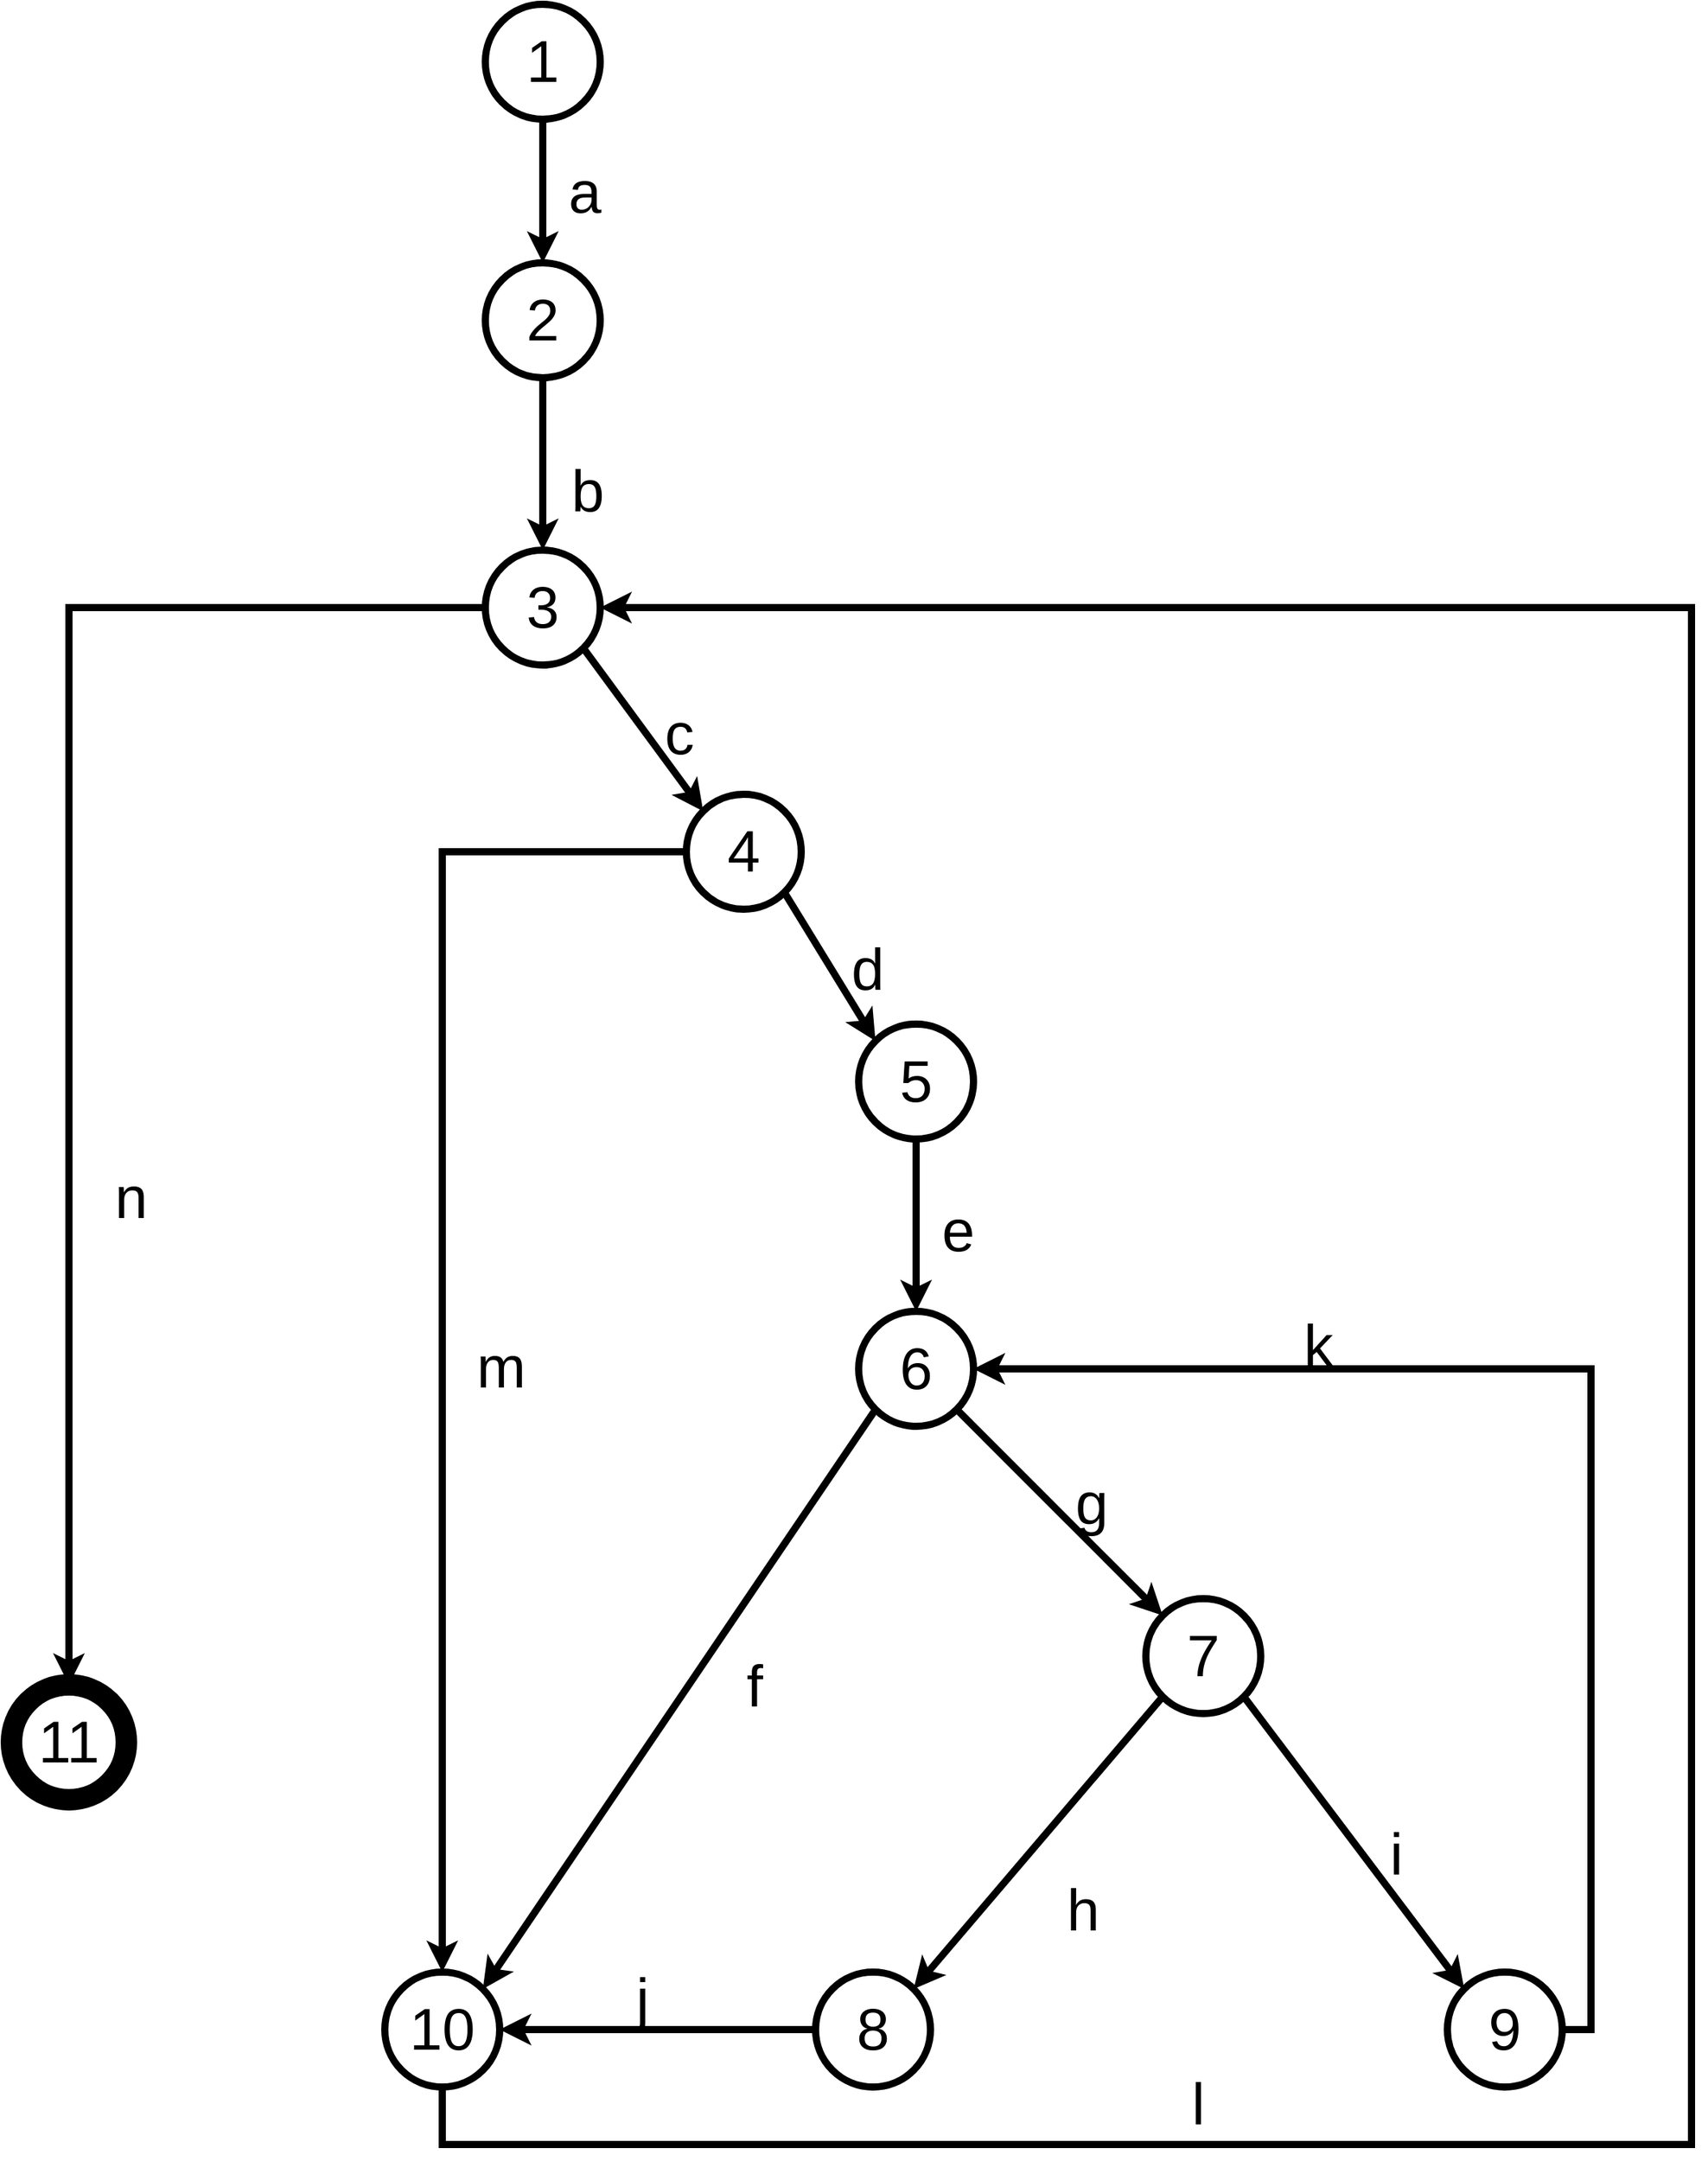 <mxfile version="11.1.4" type="device"><diagram id="rx-YMT84JoZkUZSrS_0F" name="Page-1"><mxGraphModel dx="2715" dy="2098" grid="1" gridSize="10" guides="1" tooltips="1" connect="1" arrows="1" fold="1" page="1" pageScale="1" pageWidth="827" pageHeight="1169" math="0" shadow="0"><root><mxCell id="0"/><mxCell id="1" parent="0"/><mxCell id="GvlAtf--SW74Y4P6rPqS-14" style="edgeStyle=orthogonalEdgeStyle;rounded=0;orthogonalLoop=1;jettySize=auto;html=1;exitX=0.5;exitY=1;exitDx=0;exitDy=0;entryX=0.5;entryY=0;entryDx=0;entryDy=0;endArrow=classic;endFill=1;strokeWidth=5;fontSize=41;" edge="1" parent="1" source="GvlAtf--SW74Y4P6rPqS-1" target="GvlAtf--SW74Y4P6rPqS-2"><mxGeometry relative="1" as="geometry"/></mxCell><mxCell id="GvlAtf--SW74Y4P6rPqS-1" value="1" style="ellipse;whiteSpace=wrap;html=1;aspect=fixed;strokeWidth=5;fontSize=41;" vertex="1" parent="1"><mxGeometry x="350" y="40" width="80" height="80" as="geometry"/></mxCell><mxCell id="GvlAtf--SW74Y4P6rPqS-15" style="edgeStyle=orthogonalEdgeStyle;rounded=0;orthogonalLoop=1;jettySize=auto;html=1;exitX=0.5;exitY=1;exitDx=0;exitDy=0;entryX=0.5;entryY=0;entryDx=0;entryDy=0;endArrow=classic;endFill=1;strokeWidth=5;fontSize=41;" edge="1" parent="1" source="GvlAtf--SW74Y4P6rPqS-2" target="GvlAtf--SW74Y4P6rPqS-3"><mxGeometry relative="1" as="geometry"/></mxCell><mxCell id="GvlAtf--SW74Y4P6rPqS-2" value="2" style="ellipse;whiteSpace=wrap;html=1;aspect=fixed;strokeWidth=5;fontSize=41;" vertex="1" parent="1"><mxGeometry x="350" y="220" width="80" height="80" as="geometry"/></mxCell><mxCell id="GvlAtf--SW74Y4P6rPqS-16" style="rounded=0;orthogonalLoop=1;jettySize=auto;html=1;exitX=1;exitY=1;exitDx=0;exitDy=0;entryX=0;entryY=0;entryDx=0;entryDy=0;endArrow=classic;endFill=1;strokeWidth=5;fontSize=41;" edge="1" parent="1" source="GvlAtf--SW74Y4P6rPqS-3" target="GvlAtf--SW74Y4P6rPqS-4"><mxGeometry relative="1" as="geometry"/></mxCell><mxCell id="GvlAtf--SW74Y4P6rPqS-26" style="edgeStyle=orthogonalEdgeStyle;rounded=0;orthogonalLoop=1;jettySize=auto;html=1;exitX=0;exitY=0.5;exitDx=0;exitDy=0;entryX=0.5;entryY=0;entryDx=0;entryDy=0;endArrow=classic;endFill=1;strokeWidth=5;fontSize=41;" edge="1" parent="1" source="GvlAtf--SW74Y4P6rPqS-3" target="GvlAtf--SW74Y4P6rPqS-11"><mxGeometry relative="1" as="geometry"/></mxCell><mxCell id="GvlAtf--SW74Y4P6rPqS-3" value="3" style="ellipse;whiteSpace=wrap;html=1;aspect=fixed;strokeWidth=5;fontSize=41;" vertex="1" parent="1"><mxGeometry x="350" y="420" width="80" height="80" as="geometry"/></mxCell><mxCell id="GvlAtf--SW74Y4P6rPqS-18" style="edgeStyle=none;rounded=0;orthogonalLoop=1;jettySize=auto;html=1;exitX=1;exitY=1;exitDx=0;exitDy=0;entryX=0;entryY=0;entryDx=0;entryDy=0;endArrow=classic;endFill=1;strokeWidth=5;fontSize=41;" edge="1" parent="1" source="GvlAtf--SW74Y4P6rPqS-4" target="GvlAtf--SW74Y4P6rPqS-5"><mxGeometry relative="1" as="geometry"/></mxCell><mxCell id="GvlAtf--SW74Y4P6rPqS-27" style="edgeStyle=orthogonalEdgeStyle;rounded=0;orthogonalLoop=1;jettySize=auto;html=1;exitX=0;exitY=0.5;exitDx=0;exitDy=0;entryX=0.5;entryY=0;entryDx=0;entryDy=0;endArrow=classic;endFill=1;strokeWidth=5;fontSize=41;" edge="1" parent="1" source="GvlAtf--SW74Y4P6rPqS-4" target="GvlAtf--SW74Y4P6rPqS-10"><mxGeometry relative="1" as="geometry"/></mxCell><mxCell id="GvlAtf--SW74Y4P6rPqS-4" value="4" style="ellipse;whiteSpace=wrap;html=1;aspect=fixed;strokeWidth=5;fontSize=41;" vertex="1" parent="1"><mxGeometry x="490" y="590" width="80" height="80" as="geometry"/></mxCell><mxCell id="GvlAtf--SW74Y4P6rPqS-19" style="edgeStyle=none;rounded=0;orthogonalLoop=1;jettySize=auto;html=1;exitX=0.5;exitY=1;exitDx=0;exitDy=0;entryX=0.5;entryY=0;entryDx=0;entryDy=0;endArrow=classic;endFill=1;strokeWidth=5;fontSize=41;" edge="1" parent="1" source="GvlAtf--SW74Y4P6rPqS-5" target="GvlAtf--SW74Y4P6rPqS-6"><mxGeometry relative="1" as="geometry"/></mxCell><mxCell id="GvlAtf--SW74Y4P6rPqS-5" value="5" style="ellipse;whiteSpace=wrap;html=1;aspect=fixed;strokeWidth=5;fontSize=41;" vertex="1" parent="1"><mxGeometry x="610" y="750" width="80" height="80" as="geometry"/></mxCell><mxCell id="GvlAtf--SW74Y4P6rPqS-20" style="edgeStyle=none;rounded=0;orthogonalLoop=1;jettySize=auto;html=1;exitX=1;exitY=1;exitDx=0;exitDy=0;entryX=0;entryY=0;entryDx=0;entryDy=0;endArrow=classic;endFill=1;strokeWidth=5;fontSize=41;" edge="1" parent="1" source="GvlAtf--SW74Y4P6rPqS-6" target="GvlAtf--SW74Y4P6rPqS-7"><mxGeometry relative="1" as="geometry"/></mxCell><mxCell id="GvlAtf--SW74Y4P6rPqS-24" style="edgeStyle=none;rounded=0;orthogonalLoop=1;jettySize=auto;html=1;exitX=0;exitY=1;exitDx=0;exitDy=0;entryX=1;entryY=0;entryDx=0;entryDy=0;endArrow=classic;endFill=1;strokeWidth=5;fontSize=41;" edge="1" parent="1" source="GvlAtf--SW74Y4P6rPqS-6" target="GvlAtf--SW74Y4P6rPqS-10"><mxGeometry relative="1" as="geometry"/></mxCell><mxCell id="GvlAtf--SW74Y4P6rPqS-6" value="6" style="ellipse;whiteSpace=wrap;html=1;aspect=fixed;strokeWidth=5;fontSize=41;" vertex="1" parent="1"><mxGeometry x="610" y="950" width="80" height="80" as="geometry"/></mxCell><mxCell id="GvlAtf--SW74Y4P6rPqS-21" style="edgeStyle=none;rounded=0;orthogonalLoop=1;jettySize=auto;html=1;exitX=0;exitY=1;exitDx=0;exitDy=0;entryX=1;entryY=0;entryDx=0;entryDy=0;endArrow=classic;endFill=1;strokeWidth=5;fontSize=41;" edge="1" parent="1" source="GvlAtf--SW74Y4P6rPqS-7" target="GvlAtf--SW74Y4P6rPqS-8"><mxGeometry relative="1" as="geometry"/></mxCell><mxCell id="GvlAtf--SW74Y4P6rPqS-22" style="edgeStyle=none;rounded=0;orthogonalLoop=1;jettySize=auto;html=1;exitX=1;exitY=1;exitDx=0;exitDy=0;entryX=0;entryY=0;entryDx=0;entryDy=0;endArrow=classic;endFill=1;strokeWidth=5;fontSize=41;" edge="1" parent="1" source="GvlAtf--SW74Y4P6rPqS-7" target="GvlAtf--SW74Y4P6rPqS-9"><mxGeometry relative="1" as="geometry"/></mxCell><mxCell id="GvlAtf--SW74Y4P6rPqS-7" value="7" style="ellipse;whiteSpace=wrap;html=1;aspect=fixed;strokeWidth=5;fontSize=41;" vertex="1" parent="1"><mxGeometry x="810" y="1150" width="80" height="80" as="geometry"/></mxCell><mxCell id="GvlAtf--SW74Y4P6rPqS-25" style="edgeStyle=none;rounded=0;orthogonalLoop=1;jettySize=auto;html=1;exitX=0;exitY=0.5;exitDx=0;exitDy=0;entryX=1;entryY=0.5;entryDx=0;entryDy=0;endArrow=classic;endFill=1;strokeWidth=5;fontSize=41;" edge="1" parent="1" source="GvlAtf--SW74Y4P6rPqS-8" target="GvlAtf--SW74Y4P6rPqS-10"><mxGeometry relative="1" as="geometry"/></mxCell><mxCell id="GvlAtf--SW74Y4P6rPqS-8" value="8" style="ellipse;whiteSpace=wrap;html=1;aspect=fixed;strokeWidth=5;fontSize=41;" vertex="1" parent="1"><mxGeometry x="580" y="1410" width="80" height="80" as="geometry"/></mxCell><mxCell id="GvlAtf--SW74Y4P6rPqS-30" style="edgeStyle=orthogonalEdgeStyle;rounded=0;orthogonalLoop=1;jettySize=auto;html=1;exitX=1;exitY=0.5;exitDx=0;exitDy=0;entryX=1;entryY=0.5;entryDx=0;entryDy=0;endArrow=classic;endFill=1;strokeWidth=5;fontSize=41;" edge="1" parent="1" source="GvlAtf--SW74Y4P6rPqS-9" target="GvlAtf--SW74Y4P6rPqS-6"><mxGeometry relative="1" as="geometry"/></mxCell><mxCell id="GvlAtf--SW74Y4P6rPqS-9" value="9" style="ellipse;whiteSpace=wrap;html=1;aspect=fixed;strokeWidth=5;fontSize=41;" vertex="1" parent="1"><mxGeometry x="1020" y="1410" width="80" height="80" as="geometry"/></mxCell><mxCell id="GvlAtf--SW74Y4P6rPqS-29" style="edgeStyle=orthogonalEdgeStyle;rounded=0;orthogonalLoop=1;jettySize=auto;html=1;exitX=0.5;exitY=1;exitDx=0;exitDy=0;entryX=1;entryY=0.5;entryDx=0;entryDy=0;endArrow=classic;endFill=1;strokeWidth=5;fontSize=41;" edge="1" parent="1" source="GvlAtf--SW74Y4P6rPqS-10" target="GvlAtf--SW74Y4P6rPqS-3"><mxGeometry relative="1" as="geometry"><Array as="points"><mxPoint x="320" y="1530"/><mxPoint x="1190" y="1530"/><mxPoint x="1190" y="460"/></Array></mxGeometry></mxCell><mxCell id="GvlAtf--SW74Y4P6rPqS-10" value="10" style="ellipse;whiteSpace=wrap;html=1;aspect=fixed;strokeWidth=5;fontSize=41;" vertex="1" parent="1"><mxGeometry x="280" y="1410" width="80" height="80" as="geometry"/></mxCell><mxCell id="GvlAtf--SW74Y4P6rPqS-11" value="11" style="ellipse;whiteSpace=wrap;html=1;aspect=fixed;strokeWidth=15;fontSize=41;" vertex="1" parent="1"><mxGeometry x="20" y="1210" width="80" height="80" as="geometry"/></mxCell><mxCell id="GvlAtf--SW74Y4P6rPqS-31" value="a" style="text;html=1;resizable=0;points=[];autosize=1;align=left;verticalAlign=top;spacingTop=-4;fontSize=41;" vertex="1" parent="1"><mxGeometry x="406" y="144" width="30" height="30" as="geometry"/></mxCell><mxCell id="GvlAtf--SW74Y4P6rPqS-32" value="b" style="text;html=1;resizable=0;points=[];autosize=1;align=left;verticalAlign=top;spacingTop=-4;fontSize=41;" vertex="1" parent="1"><mxGeometry x="408" y="352" width="30" height="30" as="geometry"/></mxCell><mxCell id="GvlAtf--SW74Y4P6rPqS-33" value="c" style="text;html=1;resizable=0;points=[];autosize=1;align=left;verticalAlign=top;spacingTop=-4;fontSize=41;" vertex="1" parent="1"><mxGeometry x="473" y="521" width="30" height="30" as="geometry"/></mxCell><mxCell id="GvlAtf--SW74Y4P6rPqS-34" value="d" style="text;html=1;resizable=0;points=[];autosize=1;align=left;verticalAlign=top;spacingTop=-4;fontSize=41;" vertex="1" parent="1"><mxGeometry x="603" y="685" width="30" height="30" as="geometry"/></mxCell><mxCell id="GvlAtf--SW74Y4P6rPqS-35" value="e" style="text;html=1;resizable=0;points=[];autosize=1;align=left;verticalAlign=top;spacingTop=-4;fontSize=41;" vertex="1" parent="1"><mxGeometry x="666" y="867" width="30" height="30" as="geometry"/></mxCell><mxCell id="GvlAtf--SW74Y4P6rPqS-36" value="f" style="text;html=1;resizable=0;points=[];autosize=1;align=left;verticalAlign=top;spacingTop=-4;fontSize=41;" vertex="1" parent="1"><mxGeometry x="530" y="1184" width="20" height="30" as="geometry"/></mxCell><mxCell id="GvlAtf--SW74Y4P6rPqS-37" value="g" style="text;html=1;resizable=0;points=[];autosize=1;align=left;verticalAlign=top;spacingTop=-4;fontSize=41;" vertex="1" parent="1"><mxGeometry x="759" y="1057" width="30" height="30" as="geometry"/></mxCell><mxCell id="GvlAtf--SW74Y4P6rPqS-38" value="h" style="text;html=1;resizable=0;points=[];autosize=1;align=left;verticalAlign=top;spacingTop=-4;fontSize=41;" vertex="1" parent="1"><mxGeometry x="753" y="1340" width="30" height="30" as="geometry"/></mxCell><mxCell id="GvlAtf--SW74Y4P6rPqS-39" value="i" style="text;html=1;resizable=0;points=[];autosize=1;align=left;verticalAlign=top;spacingTop=-4;fontSize=41;" vertex="1" parent="1"><mxGeometry x="978" y="1301" width="20" height="30" as="geometry"/></mxCell><mxCell id="GvlAtf--SW74Y4P6rPqS-40" value="j" style="text;html=1;resizable=0;points=[];autosize=1;align=left;verticalAlign=top;spacingTop=-4;fontSize=41;" vertex="1" parent="1"><mxGeometry x="453" y="1402" width="20" height="30" as="geometry"/></mxCell><mxCell id="GvlAtf--SW74Y4P6rPqS-41" value="k" style="text;html=1;resizable=0;points=[];autosize=1;align=left;verticalAlign=top;spacingTop=-4;fontSize=41;" vertex="1" parent="1"><mxGeometry x="918" y="947" width="30" height="30" as="geometry"/></mxCell><mxCell id="GvlAtf--SW74Y4P6rPqS-42" value="l" style="text;html=1;resizable=0;points=[];autosize=1;align=left;verticalAlign=top;spacingTop=-4;fontSize=41;" vertex="1" parent="1"><mxGeometry x="840" y="1475" width="20" height="30" as="geometry"/></mxCell><mxCell id="GvlAtf--SW74Y4P6rPqS-43" value="m" style="text;html=1;resizable=0;points=[];autosize=1;align=left;verticalAlign=top;spacingTop=-4;fontSize=41;" vertex="1" parent="1"><mxGeometry x="342" y="962" width="40" height="30" as="geometry"/></mxCell><mxCell id="GvlAtf--SW74Y4P6rPqS-44" value="n" style="text;html=1;resizable=0;points=[];autosize=1;align=left;verticalAlign=top;spacingTop=-4;fontSize=41;" vertex="1" parent="1"><mxGeometry x="90" y="844" width="30" height="30" as="geometry"/></mxCell></root></mxGraphModel></diagram><diagram id="EQ7WwCUJxQcu40sWZAL8" name="sequential remove"><mxGraphModel dx="920" dy="642" grid="1" gridSize="10" guides="1" tooltips="1" connect="1" arrows="1" fold="1" page="1" pageScale="1" pageWidth="827" pageHeight="1169" math="0" shadow="0"><root><mxCell id="sEILYvCVxfuB2IZ5acSK-0"/><mxCell id="sEILYvCVxfuB2IZ5acSK-1" parent="sEILYvCVxfuB2IZ5acSK-0"/><mxCell id="3-rR32JJYwDHPlL8IShY-0" style="edgeStyle=none;rounded=0;orthogonalLoop=1;jettySize=auto;html=1;exitX=0.5;exitY=1;exitDx=0;exitDy=0;entryX=0.5;entryY=0;entryDx=0;entryDy=0;endArrow=classic;endFill=1;strokeWidth=5;fontSize=40;" edge="1" parent="sEILYvCVxfuB2IZ5acSK-1" source="sEILYvCVxfuB2IZ5acSK-3" target="sEILYvCVxfuB2IZ5acSK-8"><mxGeometry relative="1" as="geometry"/></mxCell><mxCell id="sEILYvCVxfuB2IZ5acSK-3" value="1" style="ellipse;whiteSpace=wrap;html=1;aspect=fixed;strokeWidth=5;fontSize=41;" vertex="1" parent="sEILYvCVxfuB2IZ5acSK-1"><mxGeometry x="350" y="40" width="80" height="80" as="geometry"/></mxCell><mxCell id="sEILYvCVxfuB2IZ5acSK-6" style="rounded=0;orthogonalLoop=1;jettySize=auto;html=1;exitX=1;exitY=1;exitDx=0;exitDy=0;entryX=0;entryY=0;entryDx=0;entryDy=0;endArrow=classic;endFill=1;strokeWidth=5;fontSize=41;" edge="1" parent="sEILYvCVxfuB2IZ5acSK-1" source="sEILYvCVxfuB2IZ5acSK-8" target="sEILYvCVxfuB2IZ5acSK-11"><mxGeometry relative="1" as="geometry"/></mxCell><mxCell id="sEILYvCVxfuB2IZ5acSK-7" style="edgeStyle=orthogonalEdgeStyle;rounded=0;orthogonalLoop=1;jettySize=auto;html=1;exitX=0;exitY=0.5;exitDx=0;exitDy=0;entryX=0.5;entryY=0;entryDx=0;entryDy=0;endArrow=classic;endFill=1;strokeWidth=5;fontSize=41;" edge="1" parent="sEILYvCVxfuB2IZ5acSK-1" source="sEILYvCVxfuB2IZ5acSK-8" target="sEILYvCVxfuB2IZ5acSK-26"><mxGeometry relative="1" as="geometry"/></mxCell><mxCell id="sEILYvCVxfuB2IZ5acSK-8" value="3" style="ellipse;whiteSpace=wrap;html=1;aspect=fixed;strokeWidth=5;fontSize=41;" vertex="1" parent="sEILYvCVxfuB2IZ5acSK-1"><mxGeometry x="350" y="420" width="80" height="80" as="geometry"/></mxCell><mxCell id="sEILYvCVxfuB2IZ5acSK-10" style="edgeStyle=orthogonalEdgeStyle;rounded=0;orthogonalLoop=1;jettySize=auto;html=1;exitX=0;exitY=0.5;exitDx=0;exitDy=0;entryX=0.5;entryY=0;entryDx=0;entryDy=0;endArrow=classic;endFill=1;strokeWidth=5;fontSize=41;" edge="1" parent="sEILYvCVxfuB2IZ5acSK-1" source="sEILYvCVxfuB2IZ5acSK-11" target="sEILYvCVxfuB2IZ5acSK-25"><mxGeometry relative="1" as="geometry"/></mxCell><mxCell id="3-rR32JJYwDHPlL8IShY-2" style="edgeStyle=none;rounded=0;orthogonalLoop=1;jettySize=auto;html=1;exitX=0.5;exitY=1;exitDx=0;exitDy=0;entryX=0.5;entryY=0;entryDx=0;entryDy=0;endArrow=classic;endFill=1;strokeWidth=5;fontSize=40;" edge="1" parent="sEILYvCVxfuB2IZ5acSK-1" source="sEILYvCVxfuB2IZ5acSK-11" target="sEILYvCVxfuB2IZ5acSK-16"><mxGeometry relative="1" as="geometry"/></mxCell><mxCell id="sEILYvCVxfuB2IZ5acSK-11" value="4" style="ellipse;whiteSpace=wrap;html=1;aspect=fixed;strokeWidth=5;fontSize=41;" vertex="1" parent="sEILYvCVxfuB2IZ5acSK-1"><mxGeometry x="490" y="590" width="80" height="80" as="geometry"/></mxCell><mxCell id="sEILYvCVxfuB2IZ5acSK-14" style="edgeStyle=none;rounded=0;orthogonalLoop=1;jettySize=auto;html=1;exitX=1;exitY=1;exitDx=0;exitDy=0;entryX=0;entryY=0;entryDx=0;entryDy=0;endArrow=classic;endFill=1;strokeWidth=5;fontSize=41;" edge="1" parent="sEILYvCVxfuB2IZ5acSK-1" source="sEILYvCVxfuB2IZ5acSK-16" target="sEILYvCVxfuB2IZ5acSK-19"><mxGeometry relative="1" as="geometry"/></mxCell><mxCell id="sEILYvCVxfuB2IZ5acSK-15" style="edgeStyle=none;rounded=0;orthogonalLoop=1;jettySize=auto;html=1;exitX=0;exitY=1;exitDx=0;exitDy=0;entryX=1;entryY=0;entryDx=0;entryDy=0;endArrow=classic;endFill=1;strokeWidth=5;fontSize=41;" edge="1" parent="sEILYvCVxfuB2IZ5acSK-1" source="sEILYvCVxfuB2IZ5acSK-16" target="sEILYvCVxfuB2IZ5acSK-25"><mxGeometry relative="1" as="geometry"/></mxCell><mxCell id="sEILYvCVxfuB2IZ5acSK-16" value="6" style="ellipse;whiteSpace=wrap;html=1;aspect=fixed;strokeWidth=5;fontSize=41;" vertex="1" parent="sEILYvCVxfuB2IZ5acSK-1"><mxGeometry x="610" y="950" width="80" height="80" as="geometry"/></mxCell><mxCell id="3-rR32JJYwDHPlL8IShY-4" style="edgeStyle=none;rounded=0;orthogonalLoop=1;jettySize=auto;html=1;exitX=0;exitY=1;exitDx=0;exitDy=0;entryX=1;entryY=0.5;entryDx=0;entryDy=0;endArrow=classic;endFill=1;strokeWidth=5;fontSize=40;" edge="1" parent="sEILYvCVxfuB2IZ5acSK-1" source="sEILYvCVxfuB2IZ5acSK-19" target="sEILYvCVxfuB2IZ5acSK-25"><mxGeometry relative="1" as="geometry"/></mxCell><mxCell id="DIU7IaQAUPvDqHxZDmo5-2" style="edgeStyle=none;rounded=0;orthogonalLoop=1;jettySize=auto;html=1;exitX=0.5;exitY=0;exitDx=0;exitDy=0;entryX=1;entryY=0.5;entryDx=0;entryDy=0;endArrow=classic;endFill=1;strokeWidth=5;fontSize=40;" edge="1" parent="sEILYvCVxfuB2IZ5acSK-1" source="sEILYvCVxfuB2IZ5acSK-19" target="sEILYvCVxfuB2IZ5acSK-16"><mxGeometry relative="1" as="geometry"/></mxCell><mxCell id="sEILYvCVxfuB2IZ5acSK-19" value="7" style="ellipse;whiteSpace=wrap;html=1;aspect=fixed;strokeWidth=5;fontSize=41;" vertex="1" parent="sEILYvCVxfuB2IZ5acSK-1"><mxGeometry x="810" y="1150" width="80" height="80" as="geometry"/></mxCell><mxCell id="sEILYvCVxfuB2IZ5acSK-24" style="edgeStyle=orthogonalEdgeStyle;rounded=0;orthogonalLoop=1;jettySize=auto;html=1;exitX=0.5;exitY=1;exitDx=0;exitDy=0;entryX=1;entryY=0.5;entryDx=0;entryDy=0;endArrow=classic;endFill=1;strokeWidth=5;fontSize=41;" edge="1" parent="sEILYvCVxfuB2IZ5acSK-1" source="sEILYvCVxfuB2IZ5acSK-25" target="sEILYvCVxfuB2IZ5acSK-8"><mxGeometry relative="1" as="geometry"><Array as="points"><mxPoint x="320" y="1530"/><mxPoint x="1190" y="1530"/><mxPoint x="1190" y="460"/></Array></mxGeometry></mxCell><mxCell id="sEILYvCVxfuB2IZ5acSK-25" value="10" style="ellipse;whiteSpace=wrap;html=1;aspect=fixed;strokeWidth=5;fontSize=41;" vertex="1" parent="sEILYvCVxfuB2IZ5acSK-1"><mxGeometry x="280" y="1410" width="80" height="80" as="geometry"/></mxCell><mxCell id="sEILYvCVxfuB2IZ5acSK-26" value="11" style="ellipse;whiteSpace=wrap;html=1;aspect=fixed;strokeWidth=15;fontSize=41;" vertex="1" parent="sEILYvCVxfuB2IZ5acSK-1"><mxGeometry x="20" y="1210" width="80" height="80" as="geometry"/></mxCell><mxCell id="sEILYvCVxfuB2IZ5acSK-29" value="c" style="text;html=1;resizable=0;points=[];autosize=1;align=left;verticalAlign=top;spacingTop=-4;fontSize=41;" vertex="1" parent="sEILYvCVxfuB2IZ5acSK-1"><mxGeometry x="473" y="521" width="30" height="30" as="geometry"/></mxCell><mxCell id="sEILYvCVxfuB2IZ5acSK-32" value="f" style="text;html=1;resizable=0;points=[];autosize=1;align=left;verticalAlign=top;spacingTop=-4;fontSize=41;" vertex="1" parent="sEILYvCVxfuB2IZ5acSK-1"><mxGeometry x="530" y="1184" width="20" height="30" as="geometry"/></mxCell><mxCell id="sEILYvCVxfuB2IZ5acSK-33" value="g" style="text;html=1;resizable=0;points=[];autosize=1;align=left;verticalAlign=top;spacingTop=-4;fontSize=41;" vertex="1" parent="sEILYvCVxfuB2IZ5acSK-1"><mxGeometry x="690" y="1087" width="30" height="30" as="geometry"/></mxCell><mxCell id="sEILYvCVxfuB2IZ5acSK-38" value="l" style="text;html=1;resizable=0;points=[];autosize=1;align=left;verticalAlign=top;spacingTop=-4;fontSize=41;" vertex="1" parent="sEILYvCVxfuB2IZ5acSK-1"><mxGeometry x="840" y="1475" width="20" height="30" as="geometry"/></mxCell><mxCell id="sEILYvCVxfuB2IZ5acSK-39" value="m" style="text;html=1;resizable=0;points=[];autosize=1;align=left;verticalAlign=top;spacingTop=-4;fontSize=41;" vertex="1" parent="sEILYvCVxfuB2IZ5acSK-1"><mxGeometry x="342" y="962" width="40" height="30" as="geometry"/></mxCell><mxCell id="sEILYvCVxfuB2IZ5acSK-40" value="n" style="text;html=1;resizable=0;points=[];autosize=1;align=left;verticalAlign=top;spacingTop=-4;fontSize=41;" vertex="1" parent="sEILYvCVxfuB2IZ5acSK-1"><mxGeometry x="90" y="844" width="30" height="30" as="geometry"/></mxCell><mxCell id="3-rR32JJYwDHPlL8IShY-1" value="ab" style="text;html=1;resizable=0;points=[];autosize=1;align=left;verticalAlign=top;spacingTop=-4;fontSize=40;" vertex="1" parent="sEILYvCVxfuB2IZ5acSK-1"><mxGeometry x="420" y="234" width="60" height="50" as="geometry"/></mxCell><mxCell id="3-rR32JJYwDHPlL8IShY-3" value="de" style="text;html=1;resizable=0;points=[];autosize=1;align=left;verticalAlign=top;spacingTop=-4;fontSize=40;" vertex="1" parent="sEILYvCVxfuB2IZ5acSK-1"><mxGeometry x="616" y="764" width="60" height="50" as="geometry"/></mxCell><mxCell id="3-rR32JJYwDHPlL8IShY-5" value="jh" style="text;html=1;resizable=0;points=[];autosize=1;align=left;verticalAlign=top;spacingTop=-4;fontSize=40;" vertex="1" parent="sEILYvCVxfuB2IZ5acSK-1"><mxGeometry x="598" y="1358" width="50" height="50" as="geometry"/></mxCell><mxCell id="DIU7IaQAUPvDqHxZDmo5-5" value="ik" style="text;html=1;resizable=0;points=[];autosize=1;align=left;verticalAlign=top;spacingTop=-4;fontSize=40;" vertex="1" parent="sEILYvCVxfuB2IZ5acSK-1"><mxGeometry x="780" y="1026" width="40" height="50" as="geometry"/></mxCell></root></mxGraphModel></diagram><diagram id="6c7B5DPggep1jiJTww2V" name="remove node 3"><mxGraphModel dx="920" dy="642" grid="1" gridSize="10" guides="1" tooltips="1" connect="1" arrows="1" fold="1" page="1" pageScale="1" pageWidth="827" pageHeight="1169" math="0" shadow="0"><root><mxCell id="c6EH1RaiDVdSDgctx87i-0"/><mxCell id="c6EH1RaiDVdSDgctx87i-1" parent="c6EH1RaiDVdSDgctx87i-0"/><mxCell id="c6EH1RaiDVdSDgctx87i-32" style="edgeStyle=none;rounded=0;orthogonalLoop=1;jettySize=auto;html=1;exitX=0.5;exitY=1;exitDx=0;exitDy=0;entryX=0.5;entryY=0;entryDx=0;entryDy=0;endArrow=classic;endFill=1;strokeWidth=5;fontSize=40;" edge="1" parent="c6EH1RaiDVdSDgctx87i-1" source="c6EH1RaiDVdSDgctx87i-3" target="c6EH1RaiDVdSDgctx87i-20"><mxGeometry relative="1" as="geometry"/></mxCell><mxCell id="c6EH1RaiDVdSDgctx87i-38" style="edgeStyle=none;rounded=0;orthogonalLoop=1;jettySize=auto;html=1;exitX=0.5;exitY=1;exitDx=0;exitDy=0;entryX=0.5;entryY=0;entryDx=0;entryDy=0;endArrow=classic;endFill=1;strokeWidth=5;fontSize=40;" edge="1" parent="c6EH1RaiDVdSDgctx87i-1" source="c6EH1RaiDVdSDgctx87i-3" target="c6EH1RaiDVdSDgctx87i-9"><mxGeometry relative="1" as="geometry"/></mxCell><mxCell id="c6EH1RaiDVdSDgctx87i-3" value="1" style="ellipse;whiteSpace=wrap;html=1;aspect=fixed;strokeWidth=5;fontSize=41;" vertex="1" parent="c6EH1RaiDVdSDgctx87i-1"><mxGeometry x="350" y="40" width="80" height="80" as="geometry"/></mxCell><mxCell id="c6EH1RaiDVdSDgctx87i-7" style="edgeStyle=orthogonalEdgeStyle;rounded=0;orthogonalLoop=1;jettySize=auto;html=1;exitX=0;exitY=0.5;exitDx=0;exitDy=0;entryX=0.5;entryY=0;entryDx=0;entryDy=0;endArrow=classic;endFill=1;strokeWidth=5;fontSize=41;" edge="1" parent="c6EH1RaiDVdSDgctx87i-1" source="c6EH1RaiDVdSDgctx87i-9" target="c6EH1RaiDVdSDgctx87i-19"><mxGeometry relative="1" as="geometry"/></mxCell><mxCell id="c6EH1RaiDVdSDgctx87i-8" style="edgeStyle=none;rounded=0;orthogonalLoop=1;jettySize=auto;html=1;exitX=0.5;exitY=1;exitDx=0;exitDy=0;entryX=0.5;entryY=0;entryDx=0;entryDy=0;endArrow=classic;endFill=1;strokeWidth=5;fontSize=40;" edge="1" parent="c6EH1RaiDVdSDgctx87i-1" source="c6EH1RaiDVdSDgctx87i-9" target="c6EH1RaiDVdSDgctx87i-12"><mxGeometry relative="1" as="geometry"/></mxCell><mxCell id="c6EH1RaiDVdSDgctx87i-9" value="4" style="ellipse;whiteSpace=wrap;html=1;aspect=fixed;strokeWidth=5;fontSize=41;" vertex="1" parent="c6EH1RaiDVdSDgctx87i-1"><mxGeometry x="490" y="590" width="80" height="80" as="geometry"/></mxCell><mxCell id="c6EH1RaiDVdSDgctx87i-10" style="edgeStyle=none;rounded=0;orthogonalLoop=1;jettySize=auto;html=1;exitX=1;exitY=1;exitDx=0;exitDy=0;entryX=0;entryY=0;entryDx=0;entryDy=0;endArrow=classic;endFill=1;strokeWidth=5;fontSize=41;" edge="1" parent="c6EH1RaiDVdSDgctx87i-1" source="c6EH1RaiDVdSDgctx87i-12" target="c6EH1RaiDVdSDgctx87i-15"><mxGeometry relative="1" as="geometry"/></mxCell><mxCell id="c6EH1RaiDVdSDgctx87i-11" style="edgeStyle=none;rounded=0;orthogonalLoop=1;jettySize=auto;html=1;exitX=0;exitY=1;exitDx=0;exitDy=0;entryX=1;entryY=0;entryDx=0;entryDy=0;endArrow=classic;endFill=1;strokeWidth=5;fontSize=41;" edge="1" parent="c6EH1RaiDVdSDgctx87i-1" source="c6EH1RaiDVdSDgctx87i-12" target="c6EH1RaiDVdSDgctx87i-19"><mxGeometry relative="1" as="geometry"/></mxCell><mxCell id="c6EH1RaiDVdSDgctx87i-12" value="6" style="ellipse;whiteSpace=wrap;html=1;aspect=fixed;strokeWidth=5;fontSize=41;" vertex="1" parent="c6EH1RaiDVdSDgctx87i-1"><mxGeometry x="610" y="950" width="80" height="80" as="geometry"/></mxCell><mxCell id="c6EH1RaiDVdSDgctx87i-14" style="edgeStyle=none;rounded=0;orthogonalLoop=1;jettySize=auto;html=1;exitX=0;exitY=1;exitDx=0;exitDy=0;entryX=1;entryY=0.5;entryDx=0;entryDy=0;endArrow=classic;endFill=1;strokeWidth=5;fontSize=40;" edge="1" parent="c6EH1RaiDVdSDgctx87i-1" source="c6EH1RaiDVdSDgctx87i-15" target="c6EH1RaiDVdSDgctx87i-19"><mxGeometry relative="1" as="geometry"/></mxCell><mxCell id="JDvDP3N18hOPhNPhRVWh-0" style="edgeStyle=none;rounded=0;orthogonalLoop=1;jettySize=auto;html=1;exitX=0.5;exitY=0;exitDx=0;exitDy=0;entryX=1;entryY=0.5;entryDx=0;entryDy=0;endArrow=classic;endFill=1;strokeWidth=5;fontSize=40;" edge="1" parent="c6EH1RaiDVdSDgctx87i-1" source="c6EH1RaiDVdSDgctx87i-15" target="c6EH1RaiDVdSDgctx87i-12"><mxGeometry relative="1" as="geometry"/></mxCell><mxCell id="c6EH1RaiDVdSDgctx87i-15" value="7" style="ellipse;whiteSpace=wrap;html=1;aspect=fixed;strokeWidth=5;fontSize=41;" vertex="1" parent="c6EH1RaiDVdSDgctx87i-1"><mxGeometry x="810" y="1150" width="80" height="80" as="geometry"/></mxCell><mxCell id="c6EH1RaiDVdSDgctx87i-34" style="edgeStyle=none;rounded=0;orthogonalLoop=1;jettySize=auto;html=1;exitX=0;exitY=0;exitDx=0;exitDy=0;entryX=1;entryY=1;entryDx=0;entryDy=0;endArrow=classic;endFill=1;strokeWidth=5;fontSize=40;" edge="1" parent="c6EH1RaiDVdSDgctx87i-1" source="c6EH1RaiDVdSDgctx87i-19" target="c6EH1RaiDVdSDgctx87i-20"><mxGeometry relative="1" as="geometry"/></mxCell><mxCell id="c6EH1RaiDVdSDgctx87i-19" value="10" style="ellipse;whiteSpace=wrap;html=1;aspect=fixed;strokeWidth=5;fontSize=41;" vertex="1" parent="c6EH1RaiDVdSDgctx87i-1"><mxGeometry x="280" y="1410" width="80" height="80" as="geometry"/></mxCell><mxCell id="c6EH1RaiDVdSDgctx87i-20" value="11" style="ellipse;whiteSpace=wrap;html=1;aspect=fixed;strokeWidth=15;fontSize=41;strokeColor=#000000;" vertex="1" parent="c6EH1RaiDVdSDgctx87i-1"><mxGeometry x="20" y="1210" width="80" height="80" as="geometry"/></mxCell><mxCell id="c6EH1RaiDVdSDgctx87i-22" value="f" style="text;html=1;resizable=0;points=[];autosize=1;align=left;verticalAlign=top;spacingTop=-4;fontSize=41;" vertex="1" parent="c6EH1RaiDVdSDgctx87i-1"><mxGeometry x="530" y="1184" width="20" height="30" as="geometry"/></mxCell><mxCell id="c6EH1RaiDVdSDgctx87i-23" value="g" style="text;html=1;resizable=0;points=[];autosize=1;align=left;verticalAlign=top;spacingTop=-4;fontSize=41;" vertex="1" parent="c6EH1RaiDVdSDgctx87i-1"><mxGeometry x="700" y="1100" width="30" height="30" as="geometry"/></mxCell><mxCell id="c6EH1RaiDVdSDgctx87i-27" value="m" style="text;html=1;resizable=0;points=[];autosize=1;align=left;verticalAlign=top;spacingTop=-4;fontSize=41;" vertex="1" parent="c6EH1RaiDVdSDgctx87i-1"><mxGeometry x="342" y="962" width="40" height="30" as="geometry"/></mxCell><mxCell id="c6EH1RaiDVdSDgctx87i-30" value="de" style="text;html=1;resizable=0;points=[];autosize=1;align=left;verticalAlign=top;spacingTop=-4;fontSize=40;" vertex="1" parent="c6EH1RaiDVdSDgctx87i-1"><mxGeometry x="616" y="764" width="60" height="50" as="geometry"/></mxCell><mxCell id="c6EH1RaiDVdSDgctx87i-31" value="jh" style="text;html=1;resizable=0;points=[];autosize=1;align=left;verticalAlign=top;spacingTop=-4;fontSize=40;" vertex="1" parent="c6EH1RaiDVdSDgctx87i-1"><mxGeometry x="598" y="1358" width="50" height="50" as="geometry"/></mxCell><mxCell id="c6EH1RaiDVdSDgctx87i-33" value="abn" style="text;html=1;resizable=0;points=[];autosize=1;align=left;verticalAlign=top;spacingTop=-4;fontSize=40;" vertex="1" parent="c6EH1RaiDVdSDgctx87i-1"><mxGeometry x="136" y="598" width="80" height="50" as="geometry"/></mxCell><mxCell id="c6EH1RaiDVdSDgctx87i-35" value="ln" style="text;html=1;resizable=0;points=[];autosize=1;align=left;verticalAlign=top;spacingTop=-4;fontSize=40;" vertex="1" parent="c6EH1RaiDVdSDgctx87i-1"><mxGeometry x="126" y="1368" width="50" height="50" as="geometry"/></mxCell><mxCell id="c6EH1RaiDVdSDgctx87i-39" value="abc" style="text;html=1;resizable=0;points=[];autosize=1;align=left;verticalAlign=top;spacingTop=-4;fontSize=40;" vertex="1" parent="c6EH1RaiDVdSDgctx87i-1"><mxGeometry x="500" y="366" width="80" height="50" as="geometry"/></mxCell><mxCell id="JDvDP3N18hOPhNPhRVWh-1" value="ik" style="text;html=1;resizable=0;points=[];autosize=1;align=left;verticalAlign=top;spacingTop=-4;fontSize=40;" vertex="1" parent="c6EH1RaiDVdSDgctx87i-1"><mxGeometry x="790" y="1028" width="40" height="50" as="geometry"/></mxCell></root></mxGraphModel></diagram><diagram id="g_qvEjRZB1UMdrIGAPu1" name="remove node 4"><mxGraphModel dx="1150" dy="803" grid="1" gridSize="10" guides="1" tooltips="1" connect="1" arrows="1" fold="1" page="1" pageScale="1" pageWidth="827" pageHeight="1169" math="0" shadow="0"><root><mxCell id="yGuq-gSoLOJpjHerK2cL-0"/><mxCell id="yGuq-gSoLOJpjHerK2cL-1" parent="yGuq-gSoLOJpjHerK2cL-0"/><mxCell id="FJGwpEhLA8zIFXAy5VTO-0" style="edgeStyle=none;rounded=0;orthogonalLoop=1;jettySize=auto;html=1;exitX=0.5;exitY=1;exitDx=0;exitDy=0;entryX=0.5;entryY=0;entryDx=0;entryDy=0;endArrow=classic;endFill=1;strokeWidth=5;fontSize=40;" edge="1" parent="yGuq-gSoLOJpjHerK2cL-1" source="FJGwpEhLA8zIFXAy5VTO-2" target="FJGwpEhLA8zIFXAy5VTO-16"><mxGeometry relative="1" as="geometry"/></mxCell><mxCell id="FJGwpEhLA8zIFXAy5VTO-27" style="edgeStyle=none;rounded=0;orthogonalLoop=1;jettySize=auto;html=1;exitX=0.5;exitY=1;exitDx=0;exitDy=0;entryX=0.5;entryY=0;entryDx=0;entryDy=0;endArrow=classic;endFill=1;strokeWidth=5;fontSize=40;" edge="1" parent="yGuq-gSoLOJpjHerK2cL-1" source="FJGwpEhLA8zIFXAy5VTO-2" target="FJGwpEhLA8zIFXAy5VTO-15"><mxGeometry relative="1" as="geometry"/></mxCell><mxCell id="FJGwpEhLA8zIFXAy5VTO-29" style="edgeStyle=none;rounded=0;orthogonalLoop=1;jettySize=auto;html=1;exitX=0.5;exitY=1;exitDx=0;exitDy=0;entryX=0.5;entryY=0;entryDx=0;entryDy=0;endArrow=classic;endFill=1;strokeWidth=5;fontSize=40;" edge="1" parent="yGuq-gSoLOJpjHerK2cL-1" source="FJGwpEhLA8zIFXAy5VTO-2" target="FJGwpEhLA8zIFXAy5VTO-8"><mxGeometry relative="1" as="geometry"/></mxCell><mxCell id="FJGwpEhLA8zIFXAy5VTO-2" value="1" style="ellipse;whiteSpace=wrap;html=1;aspect=fixed;strokeWidth=5;fontSize=41;" vertex="1" parent="yGuq-gSoLOJpjHerK2cL-1"><mxGeometry x="350" y="40" width="80" height="80" as="geometry"/></mxCell><mxCell id="FJGwpEhLA8zIFXAy5VTO-6" style="edgeStyle=none;rounded=0;orthogonalLoop=1;jettySize=auto;html=1;exitX=1;exitY=1;exitDx=0;exitDy=0;entryX=0;entryY=0;entryDx=0;entryDy=0;endArrow=classic;endFill=1;strokeWidth=5;fontSize=41;" edge="1" parent="yGuq-gSoLOJpjHerK2cL-1" source="FJGwpEhLA8zIFXAy5VTO-8" target="FJGwpEhLA8zIFXAy5VTO-11"><mxGeometry relative="1" as="geometry"/></mxCell><mxCell id="FJGwpEhLA8zIFXAy5VTO-7" style="edgeStyle=none;rounded=0;orthogonalLoop=1;jettySize=auto;html=1;exitX=0;exitY=1;exitDx=0;exitDy=0;entryX=1;entryY=0;entryDx=0;entryDy=0;endArrow=classic;endFill=1;strokeWidth=5;fontSize=41;" edge="1" parent="yGuq-gSoLOJpjHerK2cL-1" source="FJGwpEhLA8zIFXAy5VTO-8" target="FJGwpEhLA8zIFXAy5VTO-15"><mxGeometry relative="1" as="geometry"/></mxCell><mxCell id="FJGwpEhLA8zIFXAy5VTO-8" value="6" style="ellipse;whiteSpace=wrap;html=1;aspect=fixed;strokeWidth=5;fontSize=41;" vertex="1" parent="yGuq-gSoLOJpjHerK2cL-1"><mxGeometry x="640" y="769" width="80" height="80" as="geometry"/></mxCell><mxCell id="FJGwpEhLA8zIFXAy5VTO-10" style="edgeStyle=none;rounded=0;orthogonalLoop=1;jettySize=auto;html=1;exitX=0;exitY=1;exitDx=0;exitDy=0;entryX=1;entryY=0.5;entryDx=0;entryDy=0;endArrow=classic;endFill=1;strokeWidth=5;fontSize=40;" edge="1" parent="yGuq-gSoLOJpjHerK2cL-1" source="FJGwpEhLA8zIFXAy5VTO-11" target="FJGwpEhLA8zIFXAy5VTO-15"><mxGeometry relative="1" as="geometry"/></mxCell><mxCell id="v2N_LnojcL2s0BEV5A_G-0" style="edgeStyle=none;rounded=0;orthogonalLoop=1;jettySize=auto;html=1;exitX=0.5;exitY=0;exitDx=0;exitDy=0;entryX=1;entryY=0.5;entryDx=0;entryDy=0;endArrow=classic;endFill=1;strokeWidth=5;fontSize=40;" edge="1" parent="yGuq-gSoLOJpjHerK2cL-1" source="FJGwpEhLA8zIFXAy5VTO-11" target="FJGwpEhLA8zIFXAy5VTO-8"><mxGeometry relative="1" as="geometry"/></mxCell><mxCell id="FJGwpEhLA8zIFXAy5VTO-11" value="7" style="ellipse;whiteSpace=wrap;html=1;aspect=fixed;strokeWidth=5;fontSize=41;" vertex="1" parent="yGuq-gSoLOJpjHerK2cL-1"><mxGeometry x="840" y="969" width="80" height="80" as="geometry"/></mxCell><mxCell id="FJGwpEhLA8zIFXAy5VTO-14" style="edgeStyle=none;rounded=0;orthogonalLoop=1;jettySize=auto;html=1;exitX=0;exitY=0;exitDx=0;exitDy=0;entryX=1;entryY=1;entryDx=0;entryDy=0;endArrow=classic;endFill=1;strokeWidth=5;fontSize=40;" edge="1" parent="yGuq-gSoLOJpjHerK2cL-1" source="FJGwpEhLA8zIFXAy5VTO-15" target="FJGwpEhLA8zIFXAy5VTO-16"><mxGeometry relative="1" as="geometry"/></mxCell><mxCell id="FJGwpEhLA8zIFXAy5VTO-15" value="10" style="ellipse;whiteSpace=wrap;html=1;aspect=fixed;strokeWidth=5;fontSize=41;" vertex="1" parent="yGuq-gSoLOJpjHerK2cL-1"><mxGeometry x="310" y="1229" width="80" height="80" as="geometry"/></mxCell><mxCell id="FJGwpEhLA8zIFXAy5VTO-16" value="11" style="ellipse;whiteSpace=wrap;html=1;aspect=fixed;strokeWidth=15;fontSize=41;strokeColor=#000000;" vertex="1" parent="yGuq-gSoLOJpjHerK2cL-1"><mxGeometry x="50" y="1029" width="80" height="80" as="geometry"/></mxCell><mxCell id="FJGwpEhLA8zIFXAy5VTO-17" value="f" style="text;html=1;resizable=0;points=[];autosize=1;align=left;verticalAlign=top;spacingTop=-4;fontSize=41;" vertex="1" parent="yGuq-gSoLOJpjHerK2cL-1"><mxGeometry x="560" y="1003" width="20" height="30" as="geometry"/></mxCell><mxCell id="FJGwpEhLA8zIFXAy5VTO-18" value="g" style="text;html=1;resizable=0;points=[];autosize=1;align=left;verticalAlign=top;spacingTop=-4;fontSize=41;" vertex="1" parent="yGuq-gSoLOJpjHerK2cL-1"><mxGeometry x="725" y="914" width="30" height="30" as="geometry"/></mxCell><mxCell id="FJGwpEhLA8zIFXAy5VTO-23" value="jh" style="text;html=1;resizable=0;points=[];autosize=1;align=left;verticalAlign=top;spacingTop=-4;fontSize=40;" vertex="1" parent="yGuq-gSoLOJpjHerK2cL-1"><mxGeometry x="628" y="1177" width="50" height="50" as="geometry"/></mxCell><mxCell id="FJGwpEhLA8zIFXAy5VTO-24" value="abn" style="text;html=1;resizable=0;points=[];autosize=1;align=left;verticalAlign=top;spacingTop=-4;fontSize=40;" vertex="1" parent="yGuq-gSoLOJpjHerK2cL-1"><mxGeometry x="136" y="598" width="80" height="50" as="geometry"/></mxCell><mxCell id="FJGwpEhLA8zIFXAy5VTO-25" value="ln" style="text;html=1;resizable=0;points=[];autosize=1;align=left;verticalAlign=top;spacingTop=-4;fontSize=40;" vertex="1" parent="yGuq-gSoLOJpjHerK2cL-1"><mxGeometry x="156" y="1187" width="50" height="50" as="geometry"/></mxCell><mxCell id="FJGwpEhLA8zIFXAy5VTO-26" value="abcde" style="text;html=1;resizable=0;points=[];autosize=1;align=left;verticalAlign=top;spacingTop=-4;fontSize=40;" vertex="1" parent="yGuq-gSoLOJpjHerK2cL-1"><mxGeometry x="550" y="520" width="120" height="50" as="geometry"/></mxCell><mxCell id="FJGwpEhLA8zIFXAy5VTO-28" value="abcm" style="text;html=1;resizable=0;points=[];autosize=1;align=left;verticalAlign=top;spacingTop=-4;fontSize=40;" vertex="1" parent="yGuq-gSoLOJpjHerK2cL-1"><mxGeometry x="405" y="630" width="110" height="50" as="geometry"/></mxCell><mxCell id="v2N_LnojcL2s0BEV5A_G-1" value="ik" style="text;html=1;resizable=0;points=[];autosize=1;align=left;verticalAlign=top;spacingTop=-4;fontSize=40;" vertex="1" parent="yGuq-gSoLOJpjHerK2cL-1"><mxGeometry x="815" y="839" width="40" height="50" as="geometry"/></mxCell></root></mxGraphModel></diagram><diagram id="TtVH1MjWMo_OToSoxSHn" name="remove node 6"><mxGraphModel dx="920" dy="642" grid="1" gridSize="10" guides="1" tooltips="1" connect="1" arrows="1" fold="1" page="1" pageScale="1" pageWidth="827" pageHeight="1169" math="0" shadow="0"><root><mxCell id="u7qvMncGXB8_Ag0PdSGS-0"/><mxCell id="u7qvMncGXB8_Ag0PdSGS-1" parent="u7qvMncGXB8_Ag0PdSGS-0"/><mxCell id="LdhThBBCdwjH1zPJT1y9-0" style="edgeStyle=none;rounded=0;orthogonalLoop=1;jettySize=auto;html=1;exitX=0;exitY=1;exitDx=0;exitDy=0;entryX=0.5;entryY=0;entryDx=0;entryDy=0;endArrow=classic;endFill=1;strokeWidth=5;fontSize=40;" edge="1" parent="u7qvMncGXB8_Ag0PdSGS-1" source="LdhThBBCdwjH1zPJT1y9-3" target="LdhThBBCdwjH1zPJT1y9-12"><mxGeometry relative="1" as="geometry"/></mxCell><mxCell id="LdhThBBCdwjH1zPJT1y9-1" style="edgeStyle=none;rounded=0;orthogonalLoop=1;jettySize=auto;html=1;exitX=0.5;exitY=1;exitDx=0;exitDy=0;entryX=0.5;entryY=0;entryDx=0;entryDy=0;endArrow=classic;endFill=1;strokeWidth=5;fontSize=40;" edge="1" parent="u7qvMncGXB8_Ag0PdSGS-1" source="LdhThBBCdwjH1zPJT1y9-3" target="LdhThBBCdwjH1zPJT1y9-11"><mxGeometry relative="1" as="geometry"/></mxCell><mxCell id="LdhThBBCdwjH1zPJT1y9-21" style="edgeStyle=none;rounded=0;orthogonalLoop=1;jettySize=auto;html=1;exitX=1;exitY=0.5;exitDx=0;exitDy=0;endArrow=classic;endFill=1;strokeWidth=5;fontSize=40;entryX=0.5;entryY=0;entryDx=0;entryDy=0;" edge="1" parent="u7qvMncGXB8_Ag0PdSGS-1" source="LdhThBBCdwjH1zPJT1y9-3" target="LdhThBBCdwjH1zPJT1y9-9"><mxGeometry relative="1" as="geometry"><mxPoint x="780" y="290" as="targetPoint"/></mxGeometry></mxCell><mxCell id="LdhThBBCdwjH1zPJT1y9-23" style="edgeStyle=none;rounded=0;orthogonalLoop=1;jettySize=auto;html=1;exitX=1;exitY=1;exitDx=0;exitDy=0;endArrow=classic;endFill=1;strokeWidth=5;fontSize=40;entryX=1;entryY=0;entryDx=0;entryDy=0;" edge="1" parent="u7qvMncGXB8_Ag0PdSGS-1" source="LdhThBBCdwjH1zPJT1y9-3" target="LdhThBBCdwjH1zPJT1y9-11"><mxGeometry relative="1" as="geometry"><mxPoint x="20" y="220" as="targetPoint"/></mxGeometry></mxCell><mxCell id="LdhThBBCdwjH1zPJT1y9-3" value="1" style="ellipse;whiteSpace=wrap;html=1;aspect=fixed;strokeWidth=5;fontSize=41;" vertex="1" parent="u7qvMncGXB8_Ag0PdSGS-1"><mxGeometry x="350" y="40" width="80" height="80" as="geometry"/></mxCell><mxCell id="LdhThBBCdwjH1zPJT1y9-7" style="edgeStyle=none;rounded=0;orthogonalLoop=1;jettySize=auto;html=1;exitX=0;exitY=1;exitDx=0;exitDy=0;entryX=1;entryY=0.5;entryDx=0;entryDy=0;endArrow=classic;endFill=1;strokeWidth=5;fontSize=40;" edge="1" parent="u7qvMncGXB8_Ag0PdSGS-1" source="LdhThBBCdwjH1zPJT1y9-9" target="LdhThBBCdwjH1zPJT1y9-11"><mxGeometry relative="1" as="geometry"/></mxCell><mxCell id="LdhThBBCdwjH1zPJT1y9-25" style="edgeStyle=none;rounded=0;orthogonalLoop=1;jettySize=auto;html=1;exitX=0;exitY=0.5;exitDx=0;exitDy=0;entryX=1;entryY=0;entryDx=0;entryDy=0;endArrow=classic;endFill=1;strokeWidth=5;fontSize=40;" edge="1" parent="u7qvMncGXB8_Ag0PdSGS-1" source="LdhThBBCdwjH1zPJT1y9-9" target="LdhThBBCdwjH1zPJT1y9-11"><mxGeometry relative="1" as="geometry"/></mxCell><mxCell id="LdhThBBCdwjH1zPJT1y9-9" value="7" style="ellipse;whiteSpace=wrap;html=1;aspect=fixed;strokeWidth=5;fontSize=41;" vertex="1" parent="u7qvMncGXB8_Ag0PdSGS-1"><mxGeometry x="626" y="665" width="80" height="80" as="geometry"/></mxCell><mxCell id="LdhThBBCdwjH1zPJT1y9-10" style="edgeStyle=none;rounded=0;orthogonalLoop=1;jettySize=auto;html=1;exitX=0;exitY=0;exitDx=0;exitDy=0;entryX=1;entryY=1;entryDx=0;entryDy=0;endArrow=classic;endFill=1;strokeWidth=5;fontSize=40;" edge="1" parent="u7qvMncGXB8_Ag0PdSGS-1" source="LdhThBBCdwjH1zPJT1y9-11" target="LdhThBBCdwjH1zPJT1y9-12"><mxGeometry relative="1" as="geometry"/></mxCell><mxCell id="LdhThBBCdwjH1zPJT1y9-11" value="10" style="ellipse;whiteSpace=wrap;html=1;aspect=fixed;strokeWidth=5;fontSize=41;" vertex="1" parent="u7qvMncGXB8_Ag0PdSGS-1"><mxGeometry x="278" y="923" width="80" height="80" as="geometry"/></mxCell><mxCell id="LdhThBBCdwjH1zPJT1y9-12" value="11" style="ellipse;whiteSpace=wrap;html=1;aspect=fixed;strokeWidth=15;fontSize=41;strokeColor=#000000;" vertex="1" parent="u7qvMncGXB8_Ag0PdSGS-1"><mxGeometry x="18" y="723" width="80" height="80" as="geometry"/></mxCell><mxCell id="LdhThBBCdwjH1zPJT1y9-15" value="jh" style="text;html=1;resizable=0;points=[];autosize=1;align=left;verticalAlign=top;spacingTop=-4;fontSize=40;" vertex="1" parent="u7qvMncGXB8_Ag0PdSGS-1"><mxGeometry x="516" y="873" width="50" height="50" as="geometry"/></mxCell><mxCell id="LdhThBBCdwjH1zPJT1y9-16" value="abn" style="text;html=1;resizable=0;points=[];autosize=1;align=left;verticalAlign=top;spacingTop=-4;fontSize=40;" vertex="1" parent="u7qvMncGXB8_Ag0PdSGS-1"><mxGeometry x="124" y="260" width="80" height="50" as="geometry"/></mxCell><mxCell id="LdhThBBCdwjH1zPJT1y9-17" value="ln" style="text;html=1;resizable=0;points=[];autosize=1;align=left;verticalAlign=top;spacingTop=-4;fontSize=40;" vertex="1" parent="u7qvMncGXB8_Ag0PdSGS-1"><mxGeometry x="124" y="881" width="50" height="50" as="geometry"/></mxCell><mxCell id="LdhThBBCdwjH1zPJT1y9-19" value="abcm" style="text;html=1;resizable=0;points=[];autosize=1;align=left;verticalAlign=top;spacingTop=-4;fontSize=40;" vertex="1" parent="u7qvMncGXB8_Ag0PdSGS-1"><mxGeometry x="210" y="550" width="110" height="50" as="geometry"/></mxCell><mxCell id="LdhThBBCdwjH1zPJT1y9-22" value="abcdeg" style="text;html=1;resizable=0;points=[];autosize=1;align=left;verticalAlign=top;spacingTop=-4;fontSize=40;" vertex="1" parent="u7qvMncGXB8_Ag0PdSGS-1"><mxGeometry x="603" y="394" width="150" height="50" as="geometry"/></mxCell><mxCell id="LdhThBBCdwjH1zPJT1y9-24" value="abcdef" style="text;html=1;resizable=0;points=[];autosize=1;align=left;verticalAlign=top;spacingTop=-4;fontSize=40;" vertex="1" parent="u7qvMncGXB8_Ag0PdSGS-1"><mxGeometry x="408" y="534" width="140" height="50" as="geometry"/></mxCell><mxCell id="LdhThBBCdwjH1zPJT1y9-26" value="ikf" style="text;html=1;resizable=0;points=[];autosize=1;align=left;verticalAlign=top;spacingTop=-4;fontSize=40;" vertex="1" parent="u7qvMncGXB8_Ag0PdSGS-1"><mxGeometry x="448" y="738" width="60" height="50" as="geometry"/></mxCell><mxCell id="M9Ko85gj3a5-GwaIcoNt-0" style="edgeStyle=orthogonalEdgeStyle;rounded=0;orthogonalLoop=1;jettySize=auto;html=1;exitX=0.5;exitY=1;exitDx=0;exitDy=0;entryX=1;entryY=0.5;entryDx=0;entryDy=0;endArrow=classic;endFill=1;strokeWidth=5;fontSize=40;curved=1;" edge="1" parent="u7qvMncGXB8_Ag0PdSGS-1" source="LdhThBBCdwjH1zPJT1y9-9" target="LdhThBBCdwjH1zPJT1y9-9"><mxGeometry relative="1" as="geometry"><Array as="points"><mxPoint x="666" y="790"/><mxPoint x="780" y="790"/><mxPoint x="780" y="706"/></Array></mxGeometry></mxCell><mxCell id="M9Ko85gj3a5-GwaIcoNt-1" value="ikg" style="text;html=1;resizable=0;points=[];autosize=1;align=left;verticalAlign=top;spacingTop=-4;fontSize=40;" vertex="1" parent="u7qvMncGXB8_Ag0PdSGS-1"><mxGeometry x="718" y="808" width="70" height="50" as="geometry"/></mxCell></root></mxGraphModel></diagram><diagram id="Bs88nUF9AgWVlKzVIW4E" name="combine parallel edge"><mxGraphModel dx="657" dy="459" grid="1" gridSize="10" guides="1" tooltips="1" connect="1" arrows="1" fold="1" page="1" pageScale="1" pageWidth="827" pageHeight="1169" math="0" shadow="0"><root><mxCell id="aoYYRqRO2KsoHqatq8uT-0"/><mxCell id="aoYYRqRO2KsoHqatq8uT-1" parent="aoYYRqRO2KsoHqatq8uT-0"/><mxCell id="cQRIlu4Ap2TNmoCcPIdh-0" style="edgeStyle=none;rounded=0;orthogonalLoop=1;jettySize=auto;html=1;exitX=0;exitY=1;exitDx=0;exitDy=0;entryX=0.5;entryY=0;entryDx=0;entryDy=0;endArrow=classic;endFill=1;strokeWidth=5;fontSize=40;" edge="1" parent="aoYYRqRO2KsoHqatq8uT-1" source="cQRIlu4Ap2TNmoCcPIdh-4" target="cQRIlu4Ap2TNmoCcPIdh-10"><mxGeometry relative="1" as="geometry"/></mxCell><mxCell id="cQRIlu4Ap2TNmoCcPIdh-1" style="edgeStyle=none;rounded=0;orthogonalLoop=1;jettySize=auto;html=1;exitX=0.5;exitY=1;exitDx=0;exitDy=0;entryX=0.5;entryY=0;entryDx=0;entryDy=0;endArrow=classic;endFill=1;strokeWidth=5;fontSize=40;" edge="1" parent="aoYYRqRO2KsoHqatq8uT-1" source="cQRIlu4Ap2TNmoCcPIdh-4" target="cQRIlu4Ap2TNmoCcPIdh-9"><mxGeometry relative="1" as="geometry"/></mxCell><mxCell id="cQRIlu4Ap2TNmoCcPIdh-2" style="edgeStyle=none;rounded=0;orthogonalLoop=1;jettySize=auto;html=1;exitX=1;exitY=0.5;exitDx=0;exitDy=0;endArrow=classic;endFill=1;strokeWidth=5;fontSize=40;entryX=0.5;entryY=0;entryDx=0;entryDy=0;" edge="1" parent="aoYYRqRO2KsoHqatq8uT-1" source="cQRIlu4Ap2TNmoCcPIdh-4" target="cQRIlu4Ap2TNmoCcPIdh-7"><mxGeometry relative="1" as="geometry"><mxPoint x="780" y="290" as="targetPoint"/></mxGeometry></mxCell><mxCell id="cQRIlu4Ap2TNmoCcPIdh-4" value="1" style="ellipse;whiteSpace=wrap;html=1;aspect=fixed;strokeWidth=5;fontSize=41;" vertex="1" parent="aoYYRqRO2KsoHqatq8uT-1"><mxGeometry x="350" y="40" width="80" height="80" as="geometry"/></mxCell><mxCell id="cQRIlu4Ap2TNmoCcPIdh-6" style="edgeStyle=none;rounded=0;orthogonalLoop=1;jettySize=auto;html=1;exitX=0;exitY=1;exitDx=0;exitDy=0;entryX=1;entryY=0;entryDx=0;entryDy=0;endArrow=classic;endFill=1;strokeWidth=5;fontSize=40;" edge="1" parent="aoYYRqRO2KsoHqatq8uT-1" source="cQRIlu4Ap2TNmoCcPIdh-7" target="cQRIlu4Ap2TNmoCcPIdh-9"><mxGeometry relative="1" as="geometry"/></mxCell><mxCell id="cQRIlu4Ap2TNmoCcPIdh-7" value="7" style="ellipse;whiteSpace=wrap;html=1;aspect=fixed;strokeWidth=5;fontSize=41;" vertex="1" parent="aoYYRqRO2KsoHqatq8uT-1"><mxGeometry x="626" y="665" width="80" height="80" as="geometry"/></mxCell><mxCell id="cQRIlu4Ap2TNmoCcPIdh-8" style="edgeStyle=none;rounded=0;orthogonalLoop=1;jettySize=auto;html=1;exitX=0;exitY=0;exitDx=0;exitDy=0;entryX=1;entryY=1;entryDx=0;entryDy=0;endArrow=classic;endFill=1;strokeWidth=5;fontSize=40;" edge="1" parent="aoYYRqRO2KsoHqatq8uT-1" source="cQRIlu4Ap2TNmoCcPIdh-9" target="cQRIlu4Ap2TNmoCcPIdh-10"><mxGeometry relative="1" as="geometry"/></mxCell><mxCell id="cQRIlu4Ap2TNmoCcPIdh-9" value="10" style="ellipse;whiteSpace=wrap;html=1;aspect=fixed;strokeWidth=5;fontSize=41;" vertex="1" parent="aoYYRqRO2KsoHqatq8uT-1"><mxGeometry x="278" y="923" width="80" height="80" as="geometry"/></mxCell><mxCell id="cQRIlu4Ap2TNmoCcPIdh-10" value="11" style="ellipse;whiteSpace=wrap;html=1;aspect=fixed;strokeWidth=15;fontSize=41;strokeColor=#000000;" vertex="1" parent="aoYYRqRO2KsoHqatq8uT-1"><mxGeometry x="18" y="723" width="80" height="80" as="geometry"/></mxCell><mxCell id="cQRIlu4Ap2TNmoCcPIdh-12" value="abn" style="text;html=1;resizable=0;points=[];autosize=1;align=left;verticalAlign=top;spacingTop=-4;fontSize=40;" vertex="1" parent="aoYYRqRO2KsoHqatq8uT-1"><mxGeometry x="124" y="260" width="80" height="50" as="geometry"/></mxCell><mxCell id="cQRIlu4Ap2TNmoCcPIdh-13" value="ln" style="text;html=1;resizable=0;points=[];autosize=1;align=left;verticalAlign=top;spacingTop=-4;fontSize=40;" vertex="1" parent="aoYYRqRO2KsoHqatq8uT-1"><mxGeometry x="124" y="881" width="50" height="50" as="geometry"/></mxCell><mxCell id="cQRIlu4Ap2TNmoCcPIdh-14" value="abcm+abcdef" style="text;html=1;resizable=0;points=[];autosize=1;align=left;verticalAlign=top;spacingTop=-4;fontSize=40;" vertex="1" parent="aoYYRqRO2KsoHqatq8uT-1"><mxGeometry x="358" y="600" width="260" height="50" as="geometry"/></mxCell><mxCell id="cQRIlu4Ap2TNmoCcPIdh-15" value="abcdeg" style="text;html=1;resizable=0;points=[];autosize=1;align=left;verticalAlign=top;spacingTop=-4;fontSize=40;" vertex="1" parent="aoYYRqRO2KsoHqatq8uT-1"><mxGeometry x="603" y="394" width="150" height="50" as="geometry"/></mxCell><mxCell id="cQRIlu4Ap2TNmoCcPIdh-17" value="ikf+jh" style="text;html=1;resizable=0;points=[];autosize=1;align=left;verticalAlign=top;spacingTop=-4;fontSize=40;" vertex="1" parent="aoYYRqRO2KsoHqatq8uT-1"><mxGeometry x="508" y="833" width="110" height="50" as="geometry"/></mxCell><mxCell id="cQRIlu4Ap2TNmoCcPIdh-18" style="edgeStyle=orthogonalEdgeStyle;rounded=0;orthogonalLoop=1;jettySize=auto;html=1;exitX=0.5;exitY=1;exitDx=0;exitDy=0;entryX=1;entryY=0.5;entryDx=0;entryDy=0;endArrow=classic;endFill=1;strokeWidth=5;fontSize=40;curved=1;" edge="1" parent="aoYYRqRO2KsoHqatq8uT-1" source="cQRIlu4Ap2TNmoCcPIdh-7" target="cQRIlu4Ap2TNmoCcPIdh-7"><mxGeometry relative="1" as="geometry"><Array as="points"><mxPoint x="666" y="790"/><mxPoint x="780" y="790"/><mxPoint x="780" y="706"/></Array></mxGeometry></mxCell><mxCell id="cQRIlu4Ap2TNmoCcPIdh-19" value="ikg" style="text;html=1;resizable=0;points=[];autosize=1;align=left;verticalAlign=top;spacingTop=-4;fontSize=40;" vertex="1" parent="aoYYRqRO2KsoHqatq8uT-1"><mxGeometry x="718" y="808" width="70" height="50" as="geometry"/></mxCell></root></mxGraphModel></diagram><diagram id="H1k0FTmk1dIKI_UszyQk" name="remove self loops step1"><mxGraphModel dx="460" dy="321" grid="1" gridSize="10" guides="1" tooltips="1" connect="1" arrows="1" fold="1" page="1" pageScale="1" pageWidth="827" pageHeight="1169" math="0" shadow="0"><root><mxCell id="qMzRAa-cFcsBHORzaLo2-0"/><mxCell id="qMzRAa-cFcsBHORzaLo2-1" parent="qMzRAa-cFcsBHORzaLo2-0"/><mxCell id="oteueHVIF_ZTRe-Kmca4-0" style="edgeStyle=none;rounded=0;orthogonalLoop=1;jettySize=auto;html=1;exitX=0;exitY=1;exitDx=0;exitDy=0;entryX=0.5;entryY=0;entryDx=0;entryDy=0;endArrow=classic;endFill=1;strokeWidth=5;fontSize=40;" edge="1" parent="qMzRAa-cFcsBHORzaLo2-1" source="oteueHVIF_ZTRe-Kmca4-3" target="oteueHVIF_ZTRe-Kmca4-8"><mxGeometry relative="1" as="geometry"/></mxCell><mxCell id="oteueHVIF_ZTRe-Kmca4-1" style="edgeStyle=none;rounded=0;orthogonalLoop=1;jettySize=auto;html=1;exitX=0.5;exitY=1;exitDx=0;exitDy=0;entryX=0.5;entryY=0;entryDx=0;entryDy=0;endArrow=classic;endFill=1;strokeWidth=5;fontSize=40;" edge="1" parent="qMzRAa-cFcsBHORzaLo2-1" source="oteueHVIF_ZTRe-Kmca4-3" target="oteueHVIF_ZTRe-Kmca4-7"><mxGeometry relative="1" as="geometry"/></mxCell><mxCell id="oteueHVIF_ZTRe-Kmca4-2" style="edgeStyle=none;rounded=0;orthogonalLoop=1;jettySize=auto;html=1;exitX=1;exitY=0.5;exitDx=0;exitDy=0;endArrow=classic;endFill=1;strokeWidth=5;fontSize=40;entryX=0.5;entryY=0;entryDx=0;entryDy=0;" edge="1" parent="qMzRAa-cFcsBHORzaLo2-1" source="oteueHVIF_ZTRe-Kmca4-3" target="oteueHVIF_ZTRe-Kmca4-5"><mxGeometry relative="1" as="geometry"><mxPoint x="780" y="290" as="targetPoint"/></mxGeometry></mxCell><mxCell id="oteueHVIF_ZTRe-Kmca4-3" value="1" style="ellipse;whiteSpace=wrap;html=1;aspect=fixed;strokeWidth=5;fontSize=41;" vertex="1" parent="qMzRAa-cFcsBHORzaLo2-1"><mxGeometry x="350" y="40" width="80" height="80" as="geometry"/></mxCell><mxCell id="oteueHVIF_ZTRe-Kmca4-4" style="edgeStyle=none;rounded=0;orthogonalLoop=1;jettySize=auto;html=1;entryX=1;entryY=0;entryDx=0;entryDy=0;endArrow=classic;endFill=1;strokeWidth=5;fontSize=40;exitX=0.5;exitY=1;exitDx=0;exitDy=0;" edge="1" parent="qMzRAa-cFcsBHORzaLo2-1" source="oteueHVIF_ZTRe-Kmca4-16" target="oteueHVIF_ZTRe-Kmca4-7"><mxGeometry relative="1" as="geometry"><mxPoint x="490" y="810" as="sourcePoint"/></mxGeometry></mxCell><mxCell id="oteueHVIF_ZTRe-Kmca4-18" style="edgeStyle=none;rounded=0;orthogonalLoop=1;jettySize=auto;html=1;exitX=0.5;exitY=1;exitDx=0;exitDy=0;entryX=0.5;entryY=0;entryDx=0;entryDy=0;endArrow=classic;endFill=1;strokeWidth=5;fontSize=40;" edge="1" parent="qMzRAa-cFcsBHORzaLo2-1" source="oteueHVIF_ZTRe-Kmca4-5" target="oteueHVIF_ZTRe-Kmca4-16"><mxGeometry relative="1" as="geometry"/></mxCell><mxCell id="oteueHVIF_ZTRe-Kmca4-5" value="7" style="ellipse;whiteSpace=wrap;html=1;aspect=fixed;strokeWidth=5;fontSize=41;" vertex="1" parent="qMzRAa-cFcsBHORzaLo2-1"><mxGeometry x="450" y="540" width="80" height="80" as="geometry"/></mxCell><mxCell id="oteueHVIF_ZTRe-Kmca4-6" style="edgeStyle=none;rounded=0;orthogonalLoop=1;jettySize=auto;html=1;exitX=0;exitY=0;exitDx=0;exitDy=0;entryX=1;entryY=1;entryDx=0;entryDy=0;endArrow=classic;endFill=1;strokeWidth=5;fontSize=40;" edge="1" parent="qMzRAa-cFcsBHORzaLo2-1" source="oteueHVIF_ZTRe-Kmca4-7" target="oteueHVIF_ZTRe-Kmca4-8"><mxGeometry relative="1" as="geometry"/></mxCell><mxCell id="oteueHVIF_ZTRe-Kmca4-7" value="10" style="ellipse;whiteSpace=wrap;html=1;aspect=fixed;strokeWidth=5;fontSize=41;" vertex="1" parent="qMzRAa-cFcsBHORzaLo2-1"><mxGeometry x="350" y="963" width="80" height="80" as="geometry"/></mxCell><mxCell id="oteueHVIF_ZTRe-Kmca4-8" value="11" style="ellipse;whiteSpace=wrap;html=1;aspect=fixed;strokeWidth=15;fontSize=41;strokeColor=#000000;" vertex="1" parent="qMzRAa-cFcsBHORzaLo2-1"><mxGeometry x="18" y="723" width="80" height="80" as="geometry"/></mxCell><mxCell id="oteueHVIF_ZTRe-Kmca4-9" value="abn" style="text;html=1;resizable=0;points=[];autosize=1;align=left;verticalAlign=top;spacingTop=-4;fontSize=40;" vertex="1" parent="qMzRAa-cFcsBHORzaLo2-1"><mxGeometry x="124" y="260" width="80" height="50" as="geometry"/></mxCell><mxCell id="oteueHVIF_ZTRe-Kmca4-10" value="ln" style="text;html=1;resizable=0;points=[];autosize=1;align=left;verticalAlign=top;spacingTop=-4;fontSize=40;" vertex="1" parent="qMzRAa-cFcsBHORzaLo2-1"><mxGeometry x="149" y="881" width="50" height="50" as="geometry"/></mxCell><mxCell id="oteueHVIF_ZTRe-Kmca4-11" value="abcm+abcdef" style="text;html=1;resizable=0;points=[];autosize=1;align=left;verticalAlign=top;spacingTop=-4;fontSize=40;" vertex="1" parent="qMzRAa-cFcsBHORzaLo2-1"><mxGeometry x="124" y="655" width="260" height="50" as="geometry"/></mxCell><mxCell id="oteueHVIF_ZTRe-Kmca4-12" value="abcdeg" style="text;html=1;resizable=0;points=[];autosize=1;align=left;verticalAlign=top;spacingTop=-4;fontSize=40;" vertex="1" parent="qMzRAa-cFcsBHORzaLo2-1"><mxGeometry x="490" y="344" width="150" height="50" as="geometry"/></mxCell><mxCell id="oteueHVIF_ZTRe-Kmca4-13" value="ikf+jh" style="text;html=1;resizable=0;points=[];autosize=1;align=left;verticalAlign=top;spacingTop=-4;fontSize=40;" vertex="1" parent="qMzRAa-cFcsBHORzaLo2-1"><mxGeometry x="490" y="856" width="110" height="50" as="geometry"/></mxCell><mxCell id="oteueHVIF_ZTRe-Kmca4-15" value="ikg*" style="text;html=1;resizable=0;points=[];autosize=1;align=left;verticalAlign=top;spacingTop=-4;fontSize=40;" vertex="1" parent="qMzRAa-cFcsBHORzaLo2-1"><mxGeometry x="510" y="630" width="80" height="50" as="geometry"/></mxCell><mxCell id="oteueHVIF_ZTRe-Kmca4-16" value="7'" style="ellipse;whiteSpace=wrap;html=1;aspect=fixed;strokeWidth=5;fontSize=41;" vertex="1" parent="qMzRAa-cFcsBHORzaLo2-1"><mxGeometry x="450" y="705" width="80" height="80" as="geometry"/></mxCell></root></mxGraphModel></diagram><diagram id="PsoELXg3YZXVw4xjzEKw" name="remove self loops step2"><mxGraphModel dx="541" dy="378" grid="1" gridSize="10" guides="1" tooltips="1" connect="1" arrows="1" fold="1" page="1" pageScale="1" pageWidth="827" pageHeight="1169" math="0" shadow="0"><root><mxCell id="yPtNl1YQ7tr7fKQXEGGF-0"/><mxCell id="yPtNl1YQ7tr7fKQXEGGF-1" parent="yPtNl1YQ7tr7fKQXEGGF-0"/><mxCell id="JxGmB2hKO8nkknLeIHjS-0" style="edgeStyle=none;rounded=0;orthogonalLoop=1;jettySize=auto;html=1;exitX=0;exitY=1;exitDx=0;exitDy=0;entryX=0.5;entryY=0;entryDx=0;entryDy=0;endArrow=classic;endFill=1;strokeWidth=5;fontSize=40;" edge="1" parent="yPtNl1YQ7tr7fKQXEGGF-1" source="JxGmB2hKO8nkknLeIHjS-3" target="JxGmB2hKO8nkknLeIHjS-9"><mxGeometry relative="1" as="geometry"/></mxCell><mxCell id="JxGmB2hKO8nkknLeIHjS-1" style="edgeStyle=none;rounded=0;orthogonalLoop=1;jettySize=auto;html=1;exitX=0.5;exitY=1;exitDx=0;exitDy=0;entryX=0.5;entryY=0;entryDx=0;entryDy=0;endArrow=classic;endFill=1;strokeWidth=5;fontSize=40;" edge="1" parent="yPtNl1YQ7tr7fKQXEGGF-1" source="JxGmB2hKO8nkknLeIHjS-3" target="JxGmB2hKO8nkknLeIHjS-8"><mxGeometry relative="1" as="geometry"/></mxCell><mxCell id="JxGmB2hKO8nkknLeIHjS-2" style="edgeStyle=none;rounded=0;orthogonalLoop=1;jettySize=auto;html=1;exitX=1;exitY=0.5;exitDx=0;exitDy=0;endArrow=classic;endFill=1;strokeWidth=5;fontSize=40;entryX=1;entryY=0;entryDx=0;entryDy=0;" edge="1" parent="yPtNl1YQ7tr7fKQXEGGF-1" source="JxGmB2hKO8nkknLeIHjS-3" target="JxGmB2hKO8nkknLeIHjS-8"><mxGeometry relative="1" as="geometry"><mxPoint x="490" y="540" as="targetPoint"/></mxGeometry></mxCell><mxCell id="JxGmB2hKO8nkknLeIHjS-3" value="1" style="ellipse;whiteSpace=wrap;html=1;aspect=fixed;strokeWidth=5;fontSize=41;" vertex="1" parent="yPtNl1YQ7tr7fKQXEGGF-1"><mxGeometry x="350" y="40" width="80" height="80" as="geometry"/></mxCell><mxCell id="JxGmB2hKO8nkknLeIHjS-7" style="edgeStyle=none;rounded=0;orthogonalLoop=1;jettySize=auto;html=1;exitX=0;exitY=0;exitDx=0;exitDy=0;entryX=1;entryY=1;entryDx=0;entryDy=0;endArrow=classic;endFill=1;strokeWidth=5;fontSize=40;" edge="1" parent="yPtNl1YQ7tr7fKQXEGGF-1" source="JxGmB2hKO8nkknLeIHjS-8" target="JxGmB2hKO8nkknLeIHjS-9"><mxGeometry relative="1" as="geometry"/></mxCell><mxCell id="JxGmB2hKO8nkknLeIHjS-8" value="10" style="ellipse;whiteSpace=wrap;html=1;aspect=fixed;strokeWidth=5;fontSize=41;" vertex="1" parent="yPtNl1YQ7tr7fKQXEGGF-1"><mxGeometry x="350" y="963" width="80" height="80" as="geometry"/></mxCell><mxCell id="JxGmB2hKO8nkknLeIHjS-9" value="11" style="ellipse;whiteSpace=wrap;html=1;aspect=fixed;strokeWidth=15;fontSize=41;strokeColor=#000000;" vertex="1" parent="yPtNl1YQ7tr7fKQXEGGF-1"><mxGeometry x="18" y="723" width="80" height="80" as="geometry"/></mxCell><mxCell id="JxGmB2hKO8nkknLeIHjS-10" value="abn" style="text;html=1;resizable=0;points=[];autosize=1;align=left;verticalAlign=top;spacingTop=-4;fontSize=40;" vertex="1" parent="yPtNl1YQ7tr7fKQXEGGF-1"><mxGeometry x="124" y="260" width="80" height="50" as="geometry"/></mxCell><mxCell id="JxGmB2hKO8nkknLeIHjS-11" value="ln" style="text;html=1;resizable=0;points=[];autosize=1;align=left;verticalAlign=top;spacingTop=-4;fontSize=40;" vertex="1" parent="yPtNl1YQ7tr7fKQXEGGF-1"><mxGeometry x="149" y="881" width="50" height="50" as="geometry"/></mxCell><mxCell id="JxGmB2hKO8nkknLeIHjS-12" value="abcm+abcdef" style="text;html=1;resizable=0;points=[];autosize=1;align=left;verticalAlign=top;spacingTop=-4;fontSize=40;" vertex="1" parent="yPtNl1YQ7tr7fKQXEGGF-1"><mxGeometry x="124" y="655" width="260" height="50" as="geometry"/></mxCell><mxCell id="JxGmB2hKO8nkknLeIHjS-13" value="abcdeg(ikg)*(ikf+jh)" style="text;html=1;resizable=0;points=[];autosize=1;align=left;verticalAlign=top;spacingTop=-4;fontSize=40;" vertex="1" parent="yPtNl1YQ7tr7fKQXEGGF-1"><mxGeometry x="440" y="460" width="360" height="50" as="geometry"/></mxCell></root></mxGraphModel></diagram><diagram id="Ic9k6eW2GWmxYgMCa_n_" name="combine parallel edge"><mxGraphModel dx="460" dy="321" grid="1" gridSize="10" guides="1" tooltips="1" connect="1" arrows="1" fold="1" page="1" pageScale="1" pageWidth="827" pageHeight="1169" math="0" shadow="0"><root><mxCell id="ALlBH0R_ML1oWEYCUNTg-0"/><mxCell id="ALlBH0R_ML1oWEYCUNTg-1" parent="ALlBH0R_ML1oWEYCUNTg-0"/><mxCell id="LJukzTA4LTR1-EznVPaW-12" style="edgeStyle=none;rounded=0;orthogonalLoop=1;jettySize=auto;html=1;exitX=1;exitY=0.5;exitDx=0;exitDy=0;entryX=0;entryY=0.5;entryDx=0;entryDy=0;endArrow=classic;endFill=1;strokeWidth=5;fontSize=40;" edge="1" parent="ALlBH0R_ML1oWEYCUNTg-1" source="LJukzTA4LTR1-EznVPaW-3" target="LJukzTA4LTR1-EznVPaW-5"><mxGeometry relative="1" as="geometry"/></mxCell><mxCell id="LJukzTA4LTR1-EznVPaW-14" style="edgeStyle=none;rounded=0;orthogonalLoop=1;jettySize=auto;html=1;exitX=1;exitY=1;exitDx=0;exitDy=0;entryX=0;entryY=0;entryDx=0;entryDy=0;endArrow=classic;endFill=1;strokeWidth=5;fontSize=40;" edge="1" parent="ALlBH0R_ML1oWEYCUNTg-1" source="LJukzTA4LTR1-EznVPaW-3" target="LJukzTA4LTR1-EznVPaW-6"><mxGeometry relative="1" as="geometry"/></mxCell><mxCell id="LJukzTA4LTR1-EznVPaW-3" value="1" style="ellipse;whiteSpace=wrap;html=1;aspect=fixed;strokeWidth=5;fontSize=41;" vertex="1" parent="ALlBH0R_ML1oWEYCUNTg-1"><mxGeometry x="30" y="380" width="80" height="80" as="geometry"/></mxCell><mxCell id="LJukzTA4LTR1-EznVPaW-13" style="edgeStyle=none;rounded=0;orthogonalLoop=1;jettySize=auto;html=1;exitX=0.5;exitY=1;exitDx=0;exitDy=0;entryX=1;entryY=0;entryDx=0;entryDy=0;endArrow=classic;endFill=1;strokeWidth=5;fontSize=40;" edge="1" parent="ALlBH0R_ML1oWEYCUNTg-1" source="LJukzTA4LTR1-EznVPaW-5" target="LJukzTA4LTR1-EznVPaW-6"><mxGeometry relative="1" as="geometry"/></mxCell><mxCell id="LJukzTA4LTR1-EznVPaW-5" value="10" style="ellipse;whiteSpace=wrap;html=1;aspect=fixed;strokeWidth=5;fontSize=41;" vertex="1" parent="ALlBH0R_ML1oWEYCUNTg-1"><mxGeometry x="722" y="380" width="80" height="80" as="geometry"/></mxCell><mxCell id="LJukzTA4LTR1-EznVPaW-6" value="11" style="ellipse;whiteSpace=wrap;html=1;aspect=fixed;strokeWidth=15;fontSize=41;strokeColor=#000000;" vertex="1" parent="ALlBH0R_ML1oWEYCUNTg-1"><mxGeometry x="470" y="610" width="80" height="80" as="geometry"/></mxCell><mxCell id="LJukzTA4LTR1-EznVPaW-7" value="abn" style="text;html=1;resizable=0;points=[];autosize=1;align=left;verticalAlign=top;spacingTop=-4;fontSize=40;" vertex="1" parent="ALlBH0R_ML1oWEYCUNTg-1"><mxGeometry x="230" y="560" width="80" height="50" as="geometry"/></mxCell><mxCell id="LJukzTA4LTR1-EznVPaW-8" value="ln" style="text;html=1;resizable=0;points=[];autosize=1;align=left;verticalAlign=top;spacingTop=-4;fontSize=40;" vertex="1" parent="ALlBH0R_ML1oWEYCUNTg-1"><mxGeometry x="690" y="534" width="50" height="50" as="geometry"/></mxCell><mxCell id="LJukzTA4LTR1-EznVPaW-10" value="abcdeg(ikg)*(ikf+jh)+abcm+abcdef" style="text;html=1;resizable=0;points=[];autosize=1;align=left;verticalAlign=top;spacingTop=-4;fontSize=40;" vertex="1" parent="ALlBH0R_ML1oWEYCUNTg-1"><mxGeometry x="110" y="330" width="630" height="50" as="geometry"/></mxCell></root></mxGraphModel></diagram><diagram id="3hs4hUfASGXY58bOwoFJ" name="remove sequential node"><mxGraphModel dx="460" dy="321" grid="1" gridSize="10" guides="1" tooltips="1" connect="1" arrows="1" fold="1" page="1" pageScale="1" pageWidth="827" pageHeight="1169" math="0" shadow="0"><root><mxCell id="e97mL522ZGg4C1BMbouZ-0"/><mxCell id="e97mL522ZGg4C1BMbouZ-1" parent="e97mL522ZGg4C1BMbouZ-0"/><mxCell id="sH1Fq8A67CPD7V_4iZOL-9" style="edgeStyle=none;rounded=0;orthogonalLoop=1;jettySize=auto;html=1;exitX=1;exitY=1;exitDx=0;exitDy=0;entryX=0;entryY=1;entryDx=0;entryDy=0;endArrow=classic;endFill=1;strokeWidth=5;fontSize=40;" edge="1" parent="e97mL522ZGg4C1BMbouZ-1" source="sH1Fq8A67CPD7V_4iZOL-2" target="sH1Fq8A67CPD7V_4iZOL-5"><mxGeometry relative="1" as="geometry"/></mxCell><mxCell id="sH1Fq8A67CPD7V_4iZOL-10" style="edgeStyle=none;rounded=0;orthogonalLoop=1;jettySize=auto;html=1;exitX=1;exitY=0;exitDx=0;exitDy=0;entryX=0;entryY=0;entryDx=0;entryDy=0;endArrow=classic;endFill=1;strokeWidth=5;fontSize=40;" edge="1" parent="e97mL522ZGg4C1BMbouZ-1" source="sH1Fq8A67CPD7V_4iZOL-2" target="sH1Fq8A67CPD7V_4iZOL-5"><mxGeometry relative="1" as="geometry"/></mxCell><mxCell id="sH1Fq8A67CPD7V_4iZOL-2" value="1" style="ellipse;whiteSpace=wrap;html=1;aspect=fixed;strokeWidth=5;fontSize=41;" vertex="1" parent="e97mL522ZGg4C1BMbouZ-1"><mxGeometry x="30" y="360" width="80" height="80" as="geometry"/></mxCell><mxCell id="sH1Fq8A67CPD7V_4iZOL-5" value="11" style="ellipse;whiteSpace=wrap;html=1;aspect=fixed;strokeWidth=15;fontSize=41;strokeColor=#000000;" vertex="1" parent="e97mL522ZGg4C1BMbouZ-1"><mxGeometry x="730" y="360" width="80" height="80" as="geometry"/></mxCell><mxCell id="sH1Fq8A67CPD7V_4iZOL-6" value="abn" style="text;html=1;resizable=0;points=[];autosize=1;align=left;verticalAlign=top;spacingTop=-4;fontSize=40;" vertex="1" parent="e97mL522ZGg4C1BMbouZ-1"><mxGeometry x="385" y="460" width="80" height="50" as="geometry"/></mxCell><mxCell id="sH1Fq8A67CPD7V_4iZOL-8" value="abcdeg(ikg)*(ikf+jh)+abcm+abcdef+ln" style="text;html=1;resizable=0;points=[];autosize=1;align=left;verticalAlign=top;spacingTop=-4;fontSize=40;" vertex="1" parent="e97mL522ZGg4C1BMbouZ-1"><mxGeometry x="85" y="290" width="680" height="50" as="geometry"/></mxCell></root></mxGraphModel></diagram><diagram id="gQ3pLpGnph2TbZSsTJRa" name="combine parallel node"><mxGraphModel dx="1086" dy="839" grid="1" gridSize="10" guides="1" tooltips="1" connect="1" arrows="1" fold="1" page="1" pageScale="1" pageWidth="827" pageHeight="1169" math="0" shadow="0"><root><mxCell id="PJFeT6aRGH8fhMQBt94w-0"/><mxCell id="PJFeT6aRGH8fhMQBt94w-1" parent="PJFeT6aRGH8fhMQBt94w-0"/><mxCell id="mYtN5zR6AXR8WQ9Z34cX-6" style="edgeStyle=none;rounded=0;orthogonalLoop=1;jettySize=auto;html=1;exitX=1;exitY=0.5;exitDx=0;exitDy=0;entryX=0;entryY=0.5;entryDx=0;entryDy=0;endArrow=classic;endFill=1;strokeWidth=5;fontSize=40;" edge="1" parent="PJFeT6aRGH8fhMQBt94w-1" source="mYtN5zR6AXR8WQ9Z34cX-2" target="mYtN5zR6AXR8WQ9Z34cX-3"><mxGeometry relative="1" as="geometry"/></mxCell><mxCell id="mYtN5zR6AXR8WQ9Z34cX-2" value="1" style="ellipse;whiteSpace=wrap;html=1;aspect=fixed;strokeWidth=5;fontSize=41;" vertex="1" parent="PJFeT6aRGH8fhMQBt94w-1"><mxGeometry x="30" y="360" width="80" height="80" as="geometry"/></mxCell><mxCell id="mYtN5zR6AXR8WQ9Z34cX-3" value="11" style="ellipse;whiteSpace=wrap;html=1;aspect=fixed;strokeWidth=15;fontSize=41;strokeColor=#000000;" vertex="1" parent="PJFeT6aRGH8fhMQBt94w-1"><mxGeometry x="730" y="360" width="80" height="80" as="geometry"/></mxCell><mxCell id="mYtN5zR6AXR8WQ9Z34cX-5" value="abcdeg(ikg)*(ikf+jh)+abcm+abcdef+ln+abn" style="text;html=1;resizable=0;points=[];autosize=1;align=left;verticalAlign=top;spacingTop=-4;fontSize=40;" vertex="1" parent="PJFeT6aRGH8fhMQBt94w-1"><mxGeometry x="28" y="290" width="770" height="50" as="geometry"/></mxCell></root></mxGraphModel></diagram></mxfile>